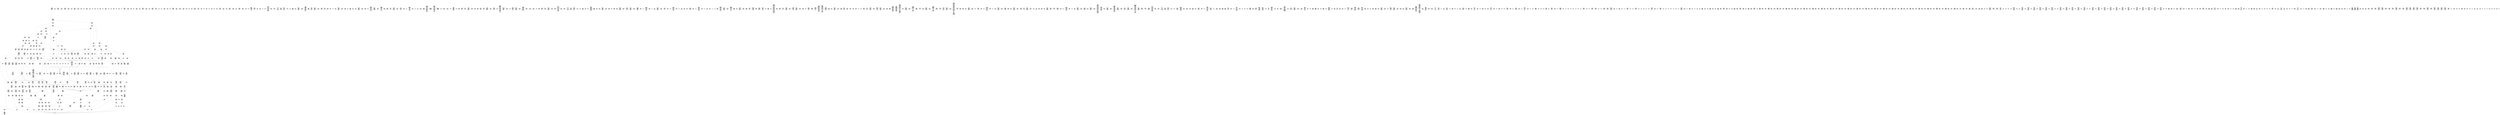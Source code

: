 /* Generated by GvGen v.1.0 (https://www.github.com/stricaud/gvgen) */

digraph G {
compound=true;
   node1 [label="[anywhere]"];
   node2 [label="# 0x0
PUSHX Data
PUSHX Data
MSTORE
PUSHX LogicData
CALLDATASIZE
LT
PUSHX Data
JUMPI
"];
   node3 [label="# 0xd
PUSHX Data
CALLDATALOAD
PUSHX BitData
SHR
PUSHX LogicData
GT
PUSHX Data
JUMPI
"];
   node4 [label="# 0x1e
PUSHX LogicData
GT
PUSHX Data
JUMPI
"];
   node5 [label="# 0x29
PUSHX LogicData
GT
PUSHX Data
JUMPI
"];
   node6 [label="# 0x34
PUSHX LogicData
EQ
PUSHX Data
JUMPI
"];
   node7 [label="# 0x3f
PUSHX LogicData
EQ
PUSHX Data
JUMPI
"];
   node8 [label="# 0x4a
PUSHX LogicData
EQ
PUSHX Data
JUMPI
"];
   node9 [label="# 0x55
PUSHX LogicData
EQ
PUSHX Data
JUMPI
"];
   node10 [label="# 0x60
PUSHX LogicData
EQ
PUSHX Data
JUMPI
"];
   node11 [label="# 0x6b
PUSHX Data
JUMP
"];
   node12 [label="# 0x6f
JUMPDEST
PUSHX LogicData
EQ
PUSHX Data
JUMPI
"];
   node13 [label="# 0x7b
PUSHX LogicData
EQ
PUSHX Data
JUMPI
"];
   node14 [label="# 0x86
PUSHX LogicData
EQ
PUSHX Data
JUMPI
"];
   node15 [label="# 0x91
PUSHX LogicData
EQ
PUSHX Data
JUMPI
"];
   node16 [label="# 0x9c
PUSHX Data
JUMP
"];
   node17 [label="# 0xa0
JUMPDEST
PUSHX LogicData
GT
PUSHX Data
JUMPI
"];
   node18 [label="# 0xac
PUSHX LogicData
EQ
PUSHX Data
JUMPI
"];
   node19 [label="# 0xb7
PUSHX LogicData
EQ
PUSHX Data
JUMPI
"];
   node20 [label="# 0xc2
PUSHX LogicData
EQ
PUSHX Data
JUMPI
"];
   node21 [label="# 0xcd
PUSHX LogicData
EQ
PUSHX Data
JUMPI
"];
   node22 [label="# 0xd8
PUSHX Data
JUMP
"];
   node23 [label="# 0xdc
JUMPDEST
PUSHX LogicData
EQ
PUSHX Data
JUMPI
"];
   node24 [label="# 0xe8
PUSHX LogicData
EQ
PUSHX Data
JUMPI
"];
   node25 [label="# 0xf3
PUSHX LogicData
EQ
PUSHX Data
JUMPI
"];
   node26 [label="# 0xfe
PUSHX LogicData
EQ
PUSHX Data
JUMPI
"];
   node27 [label="# 0x109
PUSHX Data
JUMP
"];
   node28 [label="# 0x10d
JUMPDEST
PUSHX LogicData
GT
PUSHX Data
JUMPI
"];
   node29 [label="# 0x119
PUSHX LogicData
GT
PUSHX Data
JUMPI
"];
   node30 [label="# 0x124
PUSHX LogicData
EQ
PUSHX Data
JUMPI
"];
   node31 [label="# 0x12f
PUSHX LogicData
EQ
PUSHX Data
JUMPI
"];
   node32 [label="# 0x13a
PUSHX LogicData
EQ
PUSHX Data
JUMPI
"];
   node33 [label="# 0x145
PUSHX LogicData
EQ
PUSHX Data
JUMPI
"];
   node34 [label="# 0x150
PUSHX LogicData
EQ
PUSHX Data
JUMPI
"];
   node35 [label="# 0x15b
PUSHX Data
JUMP
"];
   node36 [label="# 0x15f
JUMPDEST
PUSHX LogicData
EQ
PUSHX Data
JUMPI
"];
   node37 [label="# 0x16b
PUSHX LogicData
EQ
PUSHX Data
JUMPI
"];
   node38 [label="# 0x176
PUSHX LogicData
EQ
PUSHX Data
JUMPI
"];
   node39 [label="# 0x181
PUSHX LogicData
EQ
PUSHX Data
JUMPI
"];
   node40 [label="# 0x18c
PUSHX Data
JUMP
"];
   node41 [label="# 0x190
JUMPDEST
PUSHX LogicData
GT
PUSHX Data
JUMPI
"];
   node42 [label="# 0x19c
PUSHX LogicData
EQ
PUSHX Data
JUMPI
"];
   node43 [label="# 0x1a7
PUSHX LogicData
EQ
PUSHX Data
JUMPI
"];
   node44 [label="# 0x1b2
PUSHX LogicData
EQ
PUSHX Data
JUMPI
"];
   node45 [label="# 0x1bd
PUSHX LogicData
EQ
PUSHX Data
JUMPI
"];
   node46 [label="# 0x1c8
PUSHX Data
JUMP
"];
   node47 [label="# 0x1cc
JUMPDEST
PUSHX LogicData
EQ
PUSHX Data
JUMPI
"];
   node48 [label="# 0x1d8
PUSHX LogicData
EQ
PUSHX Data
JUMPI
"];
   node49 [label="# 0x1e3
PUSHX LogicData
EQ
PUSHX Data
JUMPI
"];
   node50 [label="# 0x1ee
PUSHX LogicData
EQ
PUSHX Data
JUMPI
"];
   node51 [label="# 0x1f9
JUMPDEST
PUSHX Data
REVERT
"];
   node52 [label="# 0x1fe
JUMPDEST
CALLVALUE
ISZERO
PUSHX Data
JUMPI
"];
   node53 [label="# 0x206
PUSHX Data
REVERT
"];
   node54 [label="# 0x20a
JUMPDEST
PUSHX Data
PUSHX ArithData
CALLDATASIZE
SUB
ADD
PUSHX Data
PUSHX Data
JUMP
"];
   node55 [label="# 0x220
JUMPDEST
PUSHX Data
JUMP
"];
   node56 [label="# 0x225
JUMPDEST
PUSHX MemData
MLOAD
PUSHX Data
PUSHX Data
JUMP
"];
   node57 [label="# 0x232
JUMPDEST
PUSHX MemData
MLOAD
SUB
RETURN
"];
   node58 [label="# 0x23b
JUMPDEST
CALLVALUE
ISZERO
PUSHX Data
JUMPI
"];
   node59 [label="# 0x243
PUSHX Data
REVERT
"];
   node60 [label="# 0x247
JUMPDEST
PUSHX Data
PUSHX Data
JUMP
"];
   node61 [label="# 0x250
JUMPDEST
PUSHX MemData
MLOAD
PUSHX Data
PUSHX Data
JUMP
"];
   node62 [label="# 0x25d
JUMPDEST
PUSHX MemData
MLOAD
SUB
RETURN
"];
   node63 [label="# 0x266
JUMPDEST
CALLVALUE
ISZERO
PUSHX Data
JUMPI
"];
   node64 [label="# 0x26e
PUSHX Data
REVERT
"];
   node65 [label="# 0x272
JUMPDEST
PUSHX Data
PUSHX ArithData
CALLDATASIZE
SUB
ADD
PUSHX Data
PUSHX Data
JUMP
"];
   node66 [label="# 0x288
JUMPDEST
PUSHX Data
JUMP
"];
   node67 [label="# 0x28d
JUMPDEST
PUSHX MemData
MLOAD
PUSHX Data
PUSHX Data
JUMP
"];
   node68 [label="# 0x29a
JUMPDEST
PUSHX MemData
MLOAD
SUB
RETURN
"];
   node69 [label="# 0x2a3
JUMPDEST
CALLVALUE
ISZERO
PUSHX Data
JUMPI
"];
   node70 [label="# 0x2ab
PUSHX Data
REVERT
"];
   node71 [label="# 0x2af
JUMPDEST
PUSHX Data
PUSHX ArithData
CALLDATASIZE
SUB
ADD
PUSHX Data
PUSHX Data
JUMP
"];
   node72 [label="# 0x2c5
JUMPDEST
PUSHX Data
JUMP
"];
   node73 [label="# 0x2ca
JUMPDEST
STOP
"];
   node74 [label="# 0x2cc
JUMPDEST
CALLVALUE
ISZERO
PUSHX Data
JUMPI
"];
   node75 [label="# 0x2d4
PUSHX Data
REVERT
"];
   node76 [label="# 0x2d8
JUMPDEST
PUSHX Data
PUSHX Data
JUMP
"];
   node77 [label="# 0x2e1
JUMPDEST
PUSHX MemData
MLOAD
PUSHX Data
PUSHX Data
JUMP
"];
   node78 [label="# 0x2ee
JUMPDEST
PUSHX MemData
MLOAD
SUB
RETURN
"];
   node79 [label="# 0x2f7
JUMPDEST
CALLVALUE
ISZERO
PUSHX Data
JUMPI
"];
   node80 [label="# 0x2ff
PUSHX Data
REVERT
"];
   node81 [label="# 0x303
JUMPDEST
PUSHX Data
PUSHX ArithData
CALLDATASIZE
SUB
ADD
PUSHX Data
PUSHX Data
JUMP
"];
   node82 [label="# 0x319
JUMPDEST
PUSHX Data
JUMP
"];
   node83 [label="# 0x31e
JUMPDEST
STOP
"];
   node84 [label="# 0x320
JUMPDEST
CALLVALUE
ISZERO
PUSHX Data
JUMPI
"];
   node85 [label="# 0x328
PUSHX Data
REVERT
"];
   node86 [label="# 0x32c
JUMPDEST
PUSHX Data
PUSHX ArithData
CALLDATASIZE
SUB
ADD
PUSHX Data
PUSHX Data
JUMP
"];
   node87 [label="# 0x342
JUMPDEST
PUSHX Data
JUMP
"];
   node88 [label="# 0x347
JUMPDEST
STOP
"];
   node89 [label="# 0x349
JUMPDEST
CALLVALUE
ISZERO
PUSHX Data
JUMPI
"];
   node90 [label="# 0x351
PUSHX Data
REVERT
"];
   node91 [label="# 0x355
JUMPDEST
PUSHX Data
PUSHX ArithData
CALLDATASIZE
SUB
ADD
PUSHX Data
PUSHX Data
JUMP
"];
   node92 [label="# 0x36b
JUMPDEST
PUSHX Data
JUMP
"];
   node93 [label="# 0x370
JUMPDEST
STOP
"];
   node94 [label="# 0x372
JUMPDEST
CALLVALUE
ISZERO
PUSHX Data
JUMPI
"];
   node95 [label="# 0x37a
PUSHX Data
REVERT
"];
   node96 [label="# 0x37e
JUMPDEST
PUSHX Data
PUSHX Data
JUMP
"];
   node97 [label="# 0x387
JUMPDEST
PUSHX MemData
MLOAD
PUSHX Data
PUSHX Data
JUMP
"];
   node98 [label="# 0x394
JUMPDEST
PUSHX MemData
MLOAD
SUB
RETURN
"];
   node99 [label="# 0x39d
JUMPDEST
CALLVALUE
ISZERO
PUSHX Data
JUMPI
"];
   node100 [label="# 0x3a5
PUSHX Data
REVERT
"];
   node101 [label="# 0x3a9
JUMPDEST
PUSHX Data
PUSHX Data
JUMP
"];
   node102 [label="# 0x3b2
JUMPDEST
STOP
"];
   node103 [label="# 0x3b4
JUMPDEST
CALLVALUE
ISZERO
PUSHX Data
JUMPI
"];
   node104 [label="# 0x3bc
PUSHX Data
REVERT
"];
   node105 [label="# 0x3c0
JUMPDEST
PUSHX Data
PUSHX Data
JUMP
"];
   node106 [label="# 0x3c9
JUMPDEST
STOP
"];
   node107 [label="# 0x3cb
JUMPDEST
CALLVALUE
ISZERO
PUSHX Data
JUMPI
"];
   node108 [label="# 0x3d3
PUSHX Data
REVERT
"];
   node109 [label="# 0x3d7
JUMPDEST
PUSHX Data
PUSHX ArithData
CALLDATASIZE
SUB
ADD
PUSHX Data
PUSHX Data
JUMP
"];
   node110 [label="# 0x3ed
JUMPDEST
PUSHX Data
JUMP
"];
   node111 [label="# 0x3f2
JUMPDEST
STOP
"];
   node112 [label="# 0x3f4
JUMPDEST
CALLVALUE
ISZERO
PUSHX Data
JUMPI
"];
   node113 [label="# 0x3fc
PUSHX Data
REVERT
"];
   node114 [label="# 0x400
JUMPDEST
PUSHX Data
PUSHX ArithData
CALLDATASIZE
SUB
ADD
PUSHX Data
PUSHX Data
JUMP
"];
   node115 [label="# 0x416
JUMPDEST
PUSHX Data
JUMP
"];
   node116 [label="# 0x41b
JUMPDEST
STOP
"];
   node117 [label="# 0x41d
JUMPDEST
CALLVALUE
ISZERO
PUSHX Data
JUMPI
"];
   node118 [label="# 0x425
PUSHX Data
REVERT
"];
   node119 [label="# 0x429
JUMPDEST
PUSHX Data
PUSHX Data
JUMP
"];
   node120 [label="# 0x432
JUMPDEST
PUSHX MemData
MLOAD
PUSHX Data
PUSHX Data
JUMP
"];
   node121 [label="# 0x43f
JUMPDEST
PUSHX MemData
MLOAD
SUB
RETURN
"];
   node122 [label="# 0x448
JUMPDEST
CALLVALUE
ISZERO
PUSHX Data
JUMPI
"];
   node123 [label="# 0x450
PUSHX Data
REVERT
"];
   node124 [label="# 0x454
JUMPDEST
PUSHX Data
PUSHX ArithData
CALLDATASIZE
SUB
ADD
PUSHX Data
PUSHX Data
JUMP
"];
   node125 [label="# 0x46a
JUMPDEST
PUSHX Data
JUMP
"];
   node126 [label="# 0x46f
JUMPDEST
STOP
"];
   node127 [label="# 0x471
JUMPDEST
CALLVALUE
ISZERO
PUSHX Data
JUMPI
"];
   node128 [label="# 0x479
PUSHX Data
REVERT
"];
   node129 [label="# 0x47d
JUMPDEST
PUSHX Data
PUSHX Data
JUMP
"];
   node130 [label="# 0x486
JUMPDEST
PUSHX MemData
MLOAD
PUSHX Data
PUSHX Data
JUMP
"];
   node131 [label="# 0x493
JUMPDEST
PUSHX MemData
MLOAD
SUB
RETURN
"];
   node132 [label="# 0x49c
JUMPDEST
CALLVALUE
ISZERO
PUSHX Data
JUMPI
"];
   node133 [label="# 0x4a4
PUSHX Data
REVERT
"];
   node134 [label="# 0x4a8
JUMPDEST
PUSHX Data
PUSHX ArithData
CALLDATASIZE
SUB
ADD
PUSHX Data
PUSHX Data
JUMP
"];
   node135 [label="# 0x4be
JUMPDEST
PUSHX Data
JUMP
"];
   node136 [label="# 0x4c3
JUMPDEST
PUSHX MemData
MLOAD
PUSHX Data
PUSHX Data
JUMP
"];
   node137 [label="# 0x4d0
JUMPDEST
PUSHX MemData
MLOAD
SUB
RETURN
"];
   node138 [label="# 0x4d9
JUMPDEST
CALLVALUE
ISZERO
PUSHX Data
JUMPI
"];
   node139 [label="# 0x4e1
PUSHX Data
REVERT
"];
   node140 [label="# 0x4e5
JUMPDEST
PUSHX Data
PUSHX ArithData
CALLDATASIZE
SUB
ADD
PUSHX Data
PUSHX Data
JUMP
"];
   node141 [label="# 0x4fb
JUMPDEST
PUSHX Data
JUMP
"];
   node142 [label="# 0x500
JUMPDEST
PUSHX MemData
MLOAD
PUSHX Data
PUSHX Data
JUMP
"];
   node143 [label="# 0x50d
JUMPDEST
PUSHX MemData
MLOAD
SUB
RETURN
"];
   node144 [label="# 0x516
JUMPDEST
CALLVALUE
ISZERO
PUSHX Data
JUMPI
"];
   node145 [label="# 0x51e
PUSHX Data
REVERT
"];
   node146 [label="# 0x522
JUMPDEST
PUSHX Data
PUSHX Data
JUMP
"];
   node147 [label="# 0x52b
JUMPDEST
STOP
"];
   node148 [label="# 0x52d
JUMPDEST
CALLVALUE
ISZERO
PUSHX Data
JUMPI
"];
   node149 [label="# 0x535
PUSHX Data
REVERT
"];
   node150 [label="# 0x539
JUMPDEST
PUSHX Data
PUSHX Data
JUMP
"];
   node151 [label="# 0x542
JUMPDEST
STOP
"];
   node152 [label="# 0x544
JUMPDEST
CALLVALUE
ISZERO
PUSHX Data
JUMPI
"];
   node153 [label="# 0x54c
PUSHX Data
REVERT
"];
   node154 [label="# 0x550
JUMPDEST
PUSHX Data
PUSHX Data
JUMP
"];
   node155 [label="# 0x559
JUMPDEST
PUSHX MemData
MLOAD
PUSHX Data
PUSHX Data
JUMP
"];
   node156 [label="# 0x566
JUMPDEST
PUSHX MemData
MLOAD
SUB
RETURN
"];
   node157 [label="# 0x56f
JUMPDEST
CALLVALUE
ISZERO
PUSHX Data
JUMPI
"];
   node158 [label="# 0x577
PUSHX Data
REVERT
"];
   node159 [label="# 0x57b
JUMPDEST
PUSHX Data
PUSHX ArithData
CALLDATASIZE
SUB
ADD
PUSHX Data
PUSHX Data
JUMP
"];
   node160 [label="# 0x591
JUMPDEST
PUSHX Data
JUMP
"];
   node161 [label="# 0x596
JUMPDEST
STOP
"];
   node162 [label="# 0x598
JUMPDEST
CALLVALUE
ISZERO
PUSHX Data
JUMPI
"];
   node163 [label="# 0x5a0
PUSHX Data
REVERT
"];
   node164 [label="# 0x5a4
JUMPDEST
PUSHX Data
PUSHX Data
JUMP
"];
   node165 [label="# 0x5ad
JUMPDEST
PUSHX MemData
MLOAD
PUSHX Data
PUSHX Data
JUMP
"];
   node166 [label="# 0x5ba
JUMPDEST
PUSHX MemData
MLOAD
SUB
RETURN
"];
   node167 [label="# 0x5c3
JUMPDEST
CALLVALUE
ISZERO
PUSHX Data
JUMPI
"];
   node168 [label="# 0x5cb
PUSHX Data
REVERT
"];
   node169 [label="# 0x5cf
JUMPDEST
PUSHX Data
PUSHX Data
JUMP
"];
   node170 [label="# 0x5d8
JUMPDEST
PUSHX MemData
MLOAD
PUSHX Data
PUSHX Data
JUMP
"];
   node171 [label="# 0x5e5
JUMPDEST
PUSHX MemData
MLOAD
SUB
RETURN
"];
   node172 [label="# 0x5ee
JUMPDEST
CALLVALUE
ISZERO
PUSHX Data
JUMPI
"];
   node173 [label="# 0x5f6
PUSHX Data
REVERT
"];
   node174 [label="# 0x5fa
JUMPDEST
PUSHX Data
PUSHX Data
JUMP
"];
   node175 [label="# 0x603
JUMPDEST
PUSHX MemData
MLOAD
PUSHX Data
PUSHX Data
JUMP
"];
   node176 [label="# 0x610
JUMPDEST
PUSHX MemData
MLOAD
SUB
RETURN
"];
   node177 [label="# 0x619
JUMPDEST
CALLVALUE
ISZERO
PUSHX Data
JUMPI
"];
   node178 [label="# 0x621
PUSHX Data
REVERT
"];
   node179 [label="# 0x625
JUMPDEST
PUSHX Data
PUSHX ArithData
CALLDATASIZE
SUB
ADD
PUSHX Data
PUSHX Data
JUMP
"];
   node180 [label="# 0x63b
JUMPDEST
PUSHX Data
JUMP
"];
   node181 [label="# 0x640
JUMPDEST
STOP
"];
   node182 [label="# 0x642
JUMPDEST
CALLVALUE
ISZERO
PUSHX Data
JUMPI
"];
   node183 [label="# 0x64a
PUSHX Data
REVERT
"];
   node184 [label="# 0x64e
JUMPDEST
PUSHX Data
PUSHX ArithData
CALLDATASIZE
SUB
ADD
PUSHX Data
PUSHX Data
JUMP
"];
   node185 [label="# 0x664
JUMPDEST
PUSHX Data
JUMP
"];
   node186 [label="# 0x669
JUMPDEST
PUSHX MemData
MLOAD
PUSHX Data
PUSHX Data
JUMP
"];
   node187 [label="# 0x676
JUMPDEST
PUSHX MemData
MLOAD
SUB
RETURN
"];
   node188 [label="# 0x67f
JUMPDEST
CALLVALUE
ISZERO
PUSHX Data
JUMPI
"];
   node189 [label="# 0x687
PUSHX Data
REVERT
"];
   node190 [label="# 0x68b
JUMPDEST
PUSHX Data
PUSHX ArithData
CALLDATASIZE
SUB
ADD
PUSHX Data
PUSHX Data
JUMP
"];
   node191 [label="# 0x6a1
JUMPDEST
PUSHX Data
JUMP
"];
   node192 [label="# 0x6a6
JUMPDEST
STOP
"];
   node193 [label="# 0x6a8
JUMPDEST
PUSHX Data
PUSHX ArithData
CALLDATASIZE
SUB
ADD
PUSHX Data
PUSHX Data
JUMP
"];
   node194 [label="# 0x6bd
JUMPDEST
PUSHX Data
JUMP
"];
   node195 [label="# 0x6c2
JUMPDEST
STOP
"];
   node196 [label="# 0x6c4
JUMPDEST
CALLVALUE
ISZERO
PUSHX Data
JUMPI
"];
   node197 [label="# 0x6cc
PUSHX Data
REVERT
"];
   node198 [label="# 0x6d0
JUMPDEST
PUSHX Data
PUSHX ArithData
CALLDATASIZE
SUB
ADD
PUSHX Data
PUSHX Data
JUMP
"];
   node199 [label="# 0x6e6
JUMPDEST
PUSHX Data
JUMP
"];
   node200 [label="# 0x6eb
JUMPDEST
STOP
"];
   node201 [label="# 0x6ed
JUMPDEST
CALLVALUE
ISZERO
PUSHX Data
JUMPI
"];
   node202 [label="# 0x6f5
PUSHX Data
REVERT
"];
   node203 [label="# 0x6f9
JUMPDEST
PUSHX Data
PUSHX ArithData
CALLDATASIZE
SUB
ADD
PUSHX Data
PUSHX Data
JUMP
"];
   node204 [label="# 0x70f
JUMPDEST
PUSHX Data
JUMP
"];
   node205 [label="# 0x714
JUMPDEST
PUSHX MemData
MLOAD
PUSHX Data
PUSHX Data
JUMP
"];
   node206 [label="# 0x721
JUMPDEST
PUSHX MemData
MLOAD
SUB
RETURN
"];
   node207 [label="# 0x72a
JUMPDEST
CALLVALUE
ISZERO
PUSHX Data
JUMPI
"];
   node208 [label="# 0x732
PUSHX Data
REVERT
"];
   node209 [label="# 0x736
JUMPDEST
PUSHX Data
PUSHX ArithData
CALLDATASIZE
SUB
ADD
PUSHX Data
PUSHX Data
JUMP
"];
   node210 [label="# 0x74c
JUMPDEST
PUSHX Data
JUMP
"];
   node211 [label="# 0x751
JUMPDEST
PUSHX MemData
MLOAD
PUSHX Data
PUSHX Data
JUMP
"];
   node212 [label="# 0x75e
JUMPDEST
PUSHX MemData
MLOAD
SUB
RETURN
"];
   node213 [label="# 0x767
JUMPDEST
CALLVALUE
ISZERO
PUSHX Data
JUMPI
"];
   node214 [label="# 0x76f
PUSHX Data
REVERT
"];
   node215 [label="# 0x773
JUMPDEST
PUSHX Data
PUSHX ArithData
CALLDATASIZE
SUB
ADD
PUSHX Data
PUSHX Data
JUMP
"];
   node216 [label="# 0x789
JUMPDEST
PUSHX Data
JUMP
"];
   node217 [label="# 0x78e
JUMPDEST
PUSHX MemData
MLOAD
PUSHX Data
PUSHX Data
JUMP
"];
   node218 [label="# 0x79b
JUMPDEST
PUSHX MemData
MLOAD
SUB
RETURN
"];
   node219 [label="# 0x7a4
JUMPDEST
CALLVALUE
ISZERO
PUSHX Data
JUMPI
"];
   node220 [label="# 0x7ac
PUSHX Data
REVERT
"];
   node221 [label="# 0x7b0
JUMPDEST
PUSHX Data
PUSHX ArithData
CALLDATASIZE
SUB
ADD
PUSHX Data
PUSHX Data
JUMP
"];
   node222 [label="# 0x7c6
JUMPDEST
PUSHX Data
JUMP
"];
   node223 [label="# 0x7cb
JUMPDEST
STOP
"];
   node224 [label="# 0x7cd
JUMPDEST
PUSHX Data
PUSHX BitData
PUSHX BitData
NOT
AND
PUSHX BitData
NOT
AND
EQ
PUSHX Data
JUMPI
"];
   node225 [label="# 0x836
PUSHX BitData
PUSHX BitData
NOT
AND
PUSHX BitData
NOT
AND
EQ
"];
   node226 [label="# 0x898
JUMPDEST
PUSHX Data
JUMPI
"];
   node227 [label="# 0x89e
PUSHX Data
PUSHX Data
JUMP
"];
   node228 [label="# 0x8a7
JUMPDEST
"];
   node229 [label="# 0x8a8
JUMPDEST
JUMP
"];
   node230 [label="# 0x8af
JUMPDEST
PUSHX Data
PUSHX StorData
SLOAD
PUSHX Data
PUSHX Data
JUMP
"];
   node231 [label="# 0x8be
JUMPDEST
PUSHX ArithData
ADD
PUSHX ArithData
DIV
MUL
PUSHX ArithData
ADD
PUSHX MemData
MLOAD
ADD
PUSHX Data
MSTORE
MSTORE
PUSHX ArithData
ADD
SLOAD
PUSHX Data
PUSHX Data
JUMP
"];
   node232 [label="# 0x8ea
JUMPDEST
ISZERO
PUSHX Data
JUMPI
"];
   node233 [label="# 0x8f1
PUSHX LogicData
LT
PUSHX Data
JUMPI
"];
   node234 [label="# 0x8f9
PUSHX ArithData
SLOAD
DIV
MUL
MSTORE
PUSHX ArithData
ADD
PUSHX Data
JUMP
"];
   node235 [label="# 0x90c
JUMPDEST
ADD
PUSHX Data
MSTORE
PUSHX Data
PUSHX Data
SHA3
"];
   node236 [label="# 0x91a
JUMPDEST
SLOAD
MSTORE
PUSHX ArithData
ADD
PUSHX ArithData
ADD
GT
PUSHX Data
JUMPI
"];
   node237 [label="# 0x92e
SUB
PUSHX BitData
AND
ADD
"];
   node238 [label="# 0x937
JUMPDEST
JUMP
"];
   node239 [label="# 0x941
JUMPDEST
PUSHX Data
PUSHX Data
PUSHX Data
JUMP
"];
   node240 [label="# 0x94c
JUMPDEST
PUSHX Data
JUMPI
"];
   node241 [label="# 0x951
PUSHX MemData
MLOAD
PUSHX Data
MSTORE
PUSHX ArithData
ADD
PUSHX Data
PUSHX Data
JUMP
"];
   node242 [label="# 0x982
JUMPDEST
PUSHX MemData
MLOAD
SUB
REVERT
"];
   node243 [label="# 0x98b
JUMPDEST
PUSHX Data
PUSHX ArithData
MSTORE
PUSHX ArithData
ADD
MSTORE
PUSHX ArithData
ADD
PUSHX Data
SHA3
PUSHX ArithData
SLOAD
PUSHX ArithData
EXP
DIV
PUSHX BitData
AND
JUMP
"];
   node244 [label="# 0x9c6
JUMPDEST
PUSHX Data
PUSHX Data
PUSHX Data
JUMP
"];
   node245 [label="# 0x9d1
JUMPDEST
PUSHX BitData
AND
PUSHX BitData
AND
EQ
ISZERO
PUSHX Data
JUMPI
"];
   node246 [label="# 0xa08
PUSHX MemData
MLOAD
PUSHX Data
MSTORE
PUSHX ArithData
ADD
PUSHX Data
PUSHX Data
JUMP
"];
   node247 [label="# 0xa39
JUMPDEST
PUSHX MemData
MLOAD
SUB
REVERT
"];
   node248 [label="# 0xa42
JUMPDEST
PUSHX BitData
AND
PUSHX Data
PUSHX Data
JUMP
"];
   node249 [label="# 0xa61
JUMPDEST
PUSHX BitData
AND
EQ
PUSHX Data
JUMPI
"];
   node250 [label="# 0xa7e
PUSHX Data
PUSHX Data
PUSHX Data
JUMP
"];
   node251 [label="# 0xa8a
JUMPDEST
PUSHX Data
JUMP
"];
   node252 [label="# 0xa8f
JUMPDEST
"];
   node253 [label="# 0xa90
JUMPDEST
PUSHX Data
JUMPI
"];
   node254 [label="# 0xa95
PUSHX MemData
MLOAD
PUSHX Data
MSTORE
PUSHX ArithData
ADD
PUSHX Data
PUSHX Data
JUMP
"];
   node255 [label="# 0xac6
JUMPDEST
PUSHX MemData
MLOAD
SUB
REVERT
"];
   node256 [label="# 0xacf
JUMPDEST
PUSHX Data
PUSHX Data
JUMP
"];
   node257 [label="# 0xad9
JUMPDEST
JUMP
"];
   node258 [label="# 0xade
JUMPDEST
PUSHX Data
SELFBALANCE
JUMP
"];
   node259 [label="# 0xae6
JUMPDEST
PUSHX Data
PUSHX Data
PUSHX Data
JUMP
"];
   node260 [label="# 0xaf1
JUMPDEST
PUSHX Data
JUMP
"];
   node261 [label="# 0xaf7
JUMPDEST
PUSHX Data
JUMPI
"];
   node262 [label="# 0xafc
PUSHX MemData
MLOAD
PUSHX Data
MSTORE
PUSHX ArithData
ADD
PUSHX Data
PUSHX Data
JUMP
"];
   node263 [label="# 0xb2d
JUMPDEST
PUSHX MemData
MLOAD
SUB
REVERT
"];
   node264 [label="# 0xb36
JUMPDEST
PUSHX Data
PUSHX Data
JUMP
"];
   node265 [label="# 0xb41
JUMPDEST
JUMP
"];
   node266 [label="# 0xb46
JUMPDEST
PUSHX StorData
PUSHX ArithData
SLOAD
PUSHX ArithData
EXP
DIV
PUSHX BitData
AND
PUSHX BitData
AND
CALLER
PUSHX BitData
AND
EQ
PUSHX Data
JUMPI
"];
   node267 [label="# 0xb9c
PUSHX MemData
MLOAD
PUSHX Data
MSTORE
PUSHX ArithData
ADD
PUSHX Data
PUSHX Data
JUMP
"];
   node268 [label="# 0xbcd
JUMPDEST
PUSHX MemData
MLOAD
SUB
REVERT
"];
   node269 [label="# 0xbd6
JUMPDEST
PUSHX StorData
PUSHX ArithData
PUSHX ArithData
EXP
SLOAD
PUSHX ArithData
MUL
NOT
AND
PUSHX BitData
AND
MUL
OR
SSTORE
JUMP
"];
   node270 [label="# 0xc1a
JUMPDEST
PUSHX Data
PUSHX Data
JUMP
"];
   node271 [label="# 0xc22
JUMPDEST
PUSHX BitData
AND
PUSHX Data
PUSHX Data
JUMP
"];
   node272 [label="# 0xc40
JUMPDEST
PUSHX BitData
AND
EQ
PUSHX Data
JUMPI
"];
   node273 [label="# 0xc5c
PUSHX MemData
MLOAD
PUSHX Data
MSTORE
PUSHX ArithData
ADD
PUSHX Data
PUSHX Data
JUMP
"];
   node274 [label="# 0xc8d
JUMPDEST
PUSHX MemData
MLOAD
SUB
REVERT
"];
   node275 [label="# 0xc96
JUMPDEST
PUSHX BitData
AND
PUSHX LogicData
GT
ISZERO
PUSHX Data
JUMPI
"];
   node276 [label="# 0xca4
PUSHX Data
PUSHX Data
JUMP
"];
   node277 [label="# 0xcab
JUMPDEST
"];
   node278 [label="# 0xcac
JUMPDEST
PUSHX StorData
PUSHX ArithData
PUSHX ArithData
EXP
SLOAD
PUSHX ArithData
MUL
NOT
AND
PUSHX LogicData
GT
ISZERO
PUSHX Data
JUMPI
"];
   node279 [label="# 0xcc8
PUSHX Data
PUSHX Data
JUMP
"];
   node280 [label="# 0xccf
JUMPDEST
"];
   node281 [label="# 0xcd0
JUMPDEST
MUL
OR
SSTORE
JUMP
"];
   node282 [label="# 0xcd8
JUMPDEST
PUSHX StorData
SLOAD
JUMP
"];
   node283 [label="# 0xcde
JUMPDEST
PUSHX StorData
PUSHX ArithData
SLOAD
PUSHX ArithData
EXP
DIV
PUSHX BitData
AND
PUSHX BitData
AND
CALLER
PUSHX BitData
AND
EQ
PUSHX Data
JUMPI
"];
   node284 [label="# 0xd35
PUSHX StorData
PUSHX ArithData
SLOAD
PUSHX ArithData
EXP
DIV
PUSHX BitData
AND
PUSHX BitData
AND
CALLER
PUSHX BitData
AND
EQ
"];
   node285 [label="# 0xd87
JUMPDEST
PUSHX Data
JUMPI
"];
   node286 [label="# 0xd8c
PUSHX MemData
MLOAD
PUSHX Data
MSTORE
PUSHX ArithData
ADD
PUSHX Data
PUSHX Data
JUMP
"];
   node287 [label="# 0xdbd
JUMPDEST
PUSHX MemData
MLOAD
SUB
REVERT
"];
   node288 [label="# 0xdc6
JUMPDEST
PUSHX Data
SELFBALANCE
PUSHX Data
PUSHX Data
PUSHX Data
PUSHX Data
JUMP
"];
   node289 [label="# 0xdda
JUMPDEST
PUSHX Data
PUSHX Data
PUSHX Data
JUMP
"];
   node290 [label="# 0xdea
JUMPDEST
PUSHX StorData
PUSHX ArithData
SLOAD
PUSHX ArithData
EXP
DIV
PUSHX BitData
AND
PUSHX BitData
AND
PUSHX ArithData
ISZERO
MUL
PUSHX MemData
MLOAD
PUSHX Data
PUSHX MemData
MLOAD
SUB
CALL
ISZERO
ISZERO
PUSHX Data
JUMPI
"];
   node291 [label="# 0xe4b
RETURNDATASIZE
PUSHX Data
RETURNDATACOPY
RETURNDATASIZE
PUSHX Data
REVERT
"];
   node292 [label="# 0xe54
JUMPDEST
PUSHX StorData
PUSHX ArithData
SLOAD
PUSHX ArithData
EXP
DIV
PUSHX BitData
AND
PUSHX BitData
AND
PUSHX ArithData
ISZERO
MUL
PUSHX MemData
MLOAD
PUSHX Data
PUSHX MemData
MLOAD
SUB
CALL
ISZERO
ISZERO
PUSHX Data
JUMPI
"];
   node293 [label="# 0xeb4
RETURNDATASIZE
PUSHX Data
RETURNDATACOPY
RETURNDATASIZE
PUSHX Data
REVERT
"];
   node294 [label="# 0xebd
JUMPDEST
JUMP
"];
   node295 [label="# 0xec3
JUMPDEST
PUSHX Data
PUSHX Data
JUMP
"];
   node296 [label="# 0xecb
JUMPDEST
PUSHX BitData
AND
PUSHX Data
PUSHX Data
JUMP
"];
   node297 [label="# 0xee9
JUMPDEST
PUSHX BitData
AND
EQ
PUSHX Data
JUMPI
"];
   node298 [label="# 0xf05
PUSHX MemData
MLOAD
PUSHX Data
MSTORE
PUSHX ArithData
ADD
PUSHX Data
PUSHX Data
JUMP
"];
   node299 [label="# 0xf36
JUMPDEST
PUSHX MemData
MLOAD
SUB
REVERT
"];
   node300 [label="# 0xf3f
JUMPDEST
PUSHX Data
PUSHX Data
JUMP
"];
   node301 [label="# 0xf47
JUMPDEST
PUSHX Data
JUMPI
"];
   node302 [label="# 0xf4c
PUSHX MemData
MLOAD
PUSHX Data
MSTORE
PUSHX ArithData
ADD
PUSHX Data
PUSHX Data
JUMP
"];
   node303 [label="# 0xf7d
JUMPDEST
PUSHX MemData
MLOAD
SUB
REVERT
"];
   node304 [label="# 0xf86
JUMPDEST
PUSHX Data
PUSHX Data
JUMP
"];
   node305 [label="# 0xf8e
JUMPDEST
JUMP
"];
   node306 [label="# 0xf90
JUMPDEST
PUSHX Data
PUSHX MemData
MLOAD
PUSHX ArithData
ADD
PUSHX Data
MSTORE
PUSHX Data
MSTORE
PUSHX Data
JUMP
"];
   node307 [label="# 0xfab
JUMPDEST
JUMP
"];
   node308 [label="# 0xfb0
JUMPDEST
PUSHX Data
PUSHX Data
JUMP
"];
   node309 [label="# 0xfb8
JUMPDEST
PUSHX BitData
AND
PUSHX Data
PUSHX Data
JUMP
"];
   node310 [label="# 0xfd6
JUMPDEST
PUSHX BitData
AND
EQ
PUSHX Data
JUMPI
"];
   node311 [label="# 0xff2
PUSHX MemData
MLOAD
PUSHX Data
MSTORE
PUSHX ArithData
ADD
PUSHX Data
PUSHX Data
JUMP
"];
   node312 [label="# 0x1023
JUMPDEST
PUSHX MemData
MLOAD
SUB
REVERT
"];
   node313 [label="# 0x102c
JUMPDEST
PUSHX Data
SSTORE
JUMP
"];
   node314 [label="# 0x1036
JUMPDEST
PUSHX Data
PUSHX Data
PUSHX Data
PUSHX Data
JUMP
"];
   node315 [label="# 0x1042
JUMPDEST
JUMP
"];
   node316 [label="# 0x1047
JUMPDEST
PUSHX Data
PUSHX Data
JUMP
"];
   node317 [label="# 0x104f
JUMPDEST
PUSHX BitData
AND
PUSHX Data
PUSHX Data
JUMP
"];
   node318 [label="# 0x106d
JUMPDEST
PUSHX BitData
AND
EQ
PUSHX Data
JUMPI
"];
   node319 [label="# 0x1089
PUSHX MemData
MLOAD
PUSHX Data
MSTORE
PUSHX ArithData
ADD
PUSHX Data
PUSHX Data
JUMP
"];
   node320 [label="# 0x10ba
JUMPDEST
PUSHX MemData
MLOAD
SUB
REVERT
"];
   node321 [label="# 0x10c3
JUMPDEST
PUSHX Data
MLOAD
PUSHX ArithData
ADD
PUSHX Data
PUSHX Data
JUMP
"];
   node322 [label="# 0x10d9
JUMPDEST
JUMP
"];
   node323 [label="# 0x10dd
JUMPDEST
PUSHX Data
PUSHX StorData
PUSHX ArithData
SLOAD
PUSHX ArithData
EXP
DIV
PUSHX BitData
AND
JUMP
"];
   node324 [label="# 0x10f4
JUMPDEST
PUSHX Data
PUSHX Data
PUSHX ArithData
MSTORE
PUSHX ArithData
ADD
MSTORE
PUSHX ArithData
ADD
PUSHX Data
SHA3
PUSHX ArithData
SLOAD
PUSHX ArithData
EXP
DIV
PUSHX BitData
AND
PUSHX BitData
PUSHX BitData
AND
PUSHX BitData
AND
EQ
ISZERO
PUSHX Data
JUMPI
"];
   node325 [label="# 0x1163
PUSHX MemData
MLOAD
PUSHX Data
MSTORE
PUSHX ArithData
ADD
PUSHX Data
PUSHX Data
JUMP
"];
   node326 [label="# 0x1194
JUMPDEST
PUSHX MemData
MLOAD
SUB
REVERT
"];
   node327 [label="# 0x119d
JUMPDEST
JUMP
"];
   node328 [label="# 0x11a6
JUMPDEST
PUSHX BitData
PUSHX BitData
AND
PUSHX BitData
AND
EQ
ISZERO
PUSHX Data
JUMPI
"];
   node329 [label="# 0x11dd
PUSHX MemData
MLOAD
PUSHX Data
MSTORE
PUSHX ArithData
ADD
PUSHX Data
PUSHX Data
JUMP
"];
   node330 [label="# 0x120e
JUMPDEST
PUSHX MemData
MLOAD
SUB
REVERT
"];
   node331 [label="# 0x1217
JUMPDEST
PUSHX Data
PUSHX ArithData
PUSHX BitData
AND
PUSHX BitData
AND
MSTORE
PUSHX ArithData
ADD
MSTORE
PUSHX ArithData
ADD
PUSHX Data
SHA3
SLOAD
JUMP
"];
   node332 [label="# 0x125e
JUMPDEST
PUSHX Data
PUSHX Data
JUMP
"];
   node333 [label="# 0x1266
JUMPDEST
PUSHX BitData
AND
PUSHX Data
PUSHX Data
JUMP
"];
   node334 [label="# 0x1284
JUMPDEST
PUSHX BitData
AND
EQ
PUSHX Data
JUMPI
"];
   node335 [label="# 0x12a0
PUSHX MemData
MLOAD
PUSHX Data
MSTORE
PUSHX ArithData
ADD
PUSHX Data
PUSHX Data
JUMP
"];
   node336 [label="# 0x12d1
JUMPDEST
PUSHX MemData
MLOAD
SUB
REVERT
"];
   node337 [label="# 0x12da
JUMPDEST
PUSHX Data
PUSHX Data
PUSHX Data
JUMP
"];
   node338 [label="# 0x12e4
JUMPDEST
JUMP
"];
   node339 [label="# 0x12e6
JUMPDEST
PUSHX Data
PUSHX Data
JUMP
"];
   node340 [label="# 0x12ee
JUMPDEST
PUSHX BitData
AND
PUSHX Data
PUSHX Data
JUMP
"];
   node341 [label="# 0x130c
JUMPDEST
PUSHX BitData
AND
EQ
PUSHX Data
JUMPI
"];
   node342 [label="# 0x1328
PUSHX MemData
MLOAD
PUSHX Data
MSTORE
PUSHX ArithData
ADD
PUSHX Data
PUSHX Data
JUMP
"];
   node343 [label="# 0x1359
JUMPDEST
PUSHX MemData
MLOAD
SUB
REVERT
"];
   node344 [label="# 0x1362
JUMPDEST
PUSHX Data
PUSHX Data
JUMP
"];
   node345 [label="# 0x136a
JUMPDEST
ISZERO
PUSHX Data
JUMPI
"];
   node346 [label="# 0x1370
PUSHX MemData
MLOAD
PUSHX Data
MSTORE
PUSHX ArithData
ADD
PUSHX Data
PUSHX Data
JUMP
"];
   node347 [label="# 0x13a1
JUMPDEST
PUSHX MemData
MLOAD
SUB
REVERT
"];
   node348 [label="# 0x13aa
JUMPDEST
PUSHX Data
PUSHX Data
JUMP
"];
   node349 [label="# 0x13b2
JUMPDEST
JUMP
"];
   node350 [label="# 0x13b4
JUMPDEST
PUSHX Data
PUSHX StorData
PUSHX ArithData
SLOAD
PUSHX ArithData
EXP
DIV
PUSHX BitData
AND
JUMP
"];
   node351 [label="# 0x13de
JUMPDEST
PUSHX Data
PUSHX Data
JUMP
"];
   node352 [label="# 0x13e6
JUMPDEST
PUSHX BitData
AND
PUSHX Data
PUSHX Data
JUMP
"];
   node353 [label="# 0x1404
JUMPDEST
PUSHX BitData
AND
EQ
PUSHX Data
JUMPI
"];
   node354 [label="# 0x1420
PUSHX MemData
MLOAD
PUSHX Data
MSTORE
PUSHX ArithData
ADD
PUSHX Data
PUSHX Data
JUMP
"];
   node355 [label="# 0x1451
JUMPDEST
PUSHX MemData
MLOAD
SUB
REVERT
"];
   node356 [label="# 0x145a
JUMPDEST
PUSHX Data
SSTORE
JUMP
"];
   node357 [label="# 0x1464
JUMPDEST
PUSHX Data
PUSHX StorData
SLOAD
PUSHX Data
PUSHX Data
JUMP
"];
   node358 [label="# 0x1473
JUMPDEST
PUSHX ArithData
ADD
PUSHX ArithData
DIV
MUL
PUSHX ArithData
ADD
PUSHX MemData
MLOAD
ADD
PUSHX Data
MSTORE
MSTORE
PUSHX ArithData
ADD
SLOAD
PUSHX Data
PUSHX Data
JUMP
"];
   node359 [label="# 0x149f
JUMPDEST
ISZERO
PUSHX Data
JUMPI
"];
   node360 [label="# 0x14a6
PUSHX LogicData
LT
PUSHX Data
JUMPI
"];
   node361 [label="# 0x14ae
PUSHX ArithData
SLOAD
DIV
MUL
MSTORE
PUSHX ArithData
ADD
PUSHX Data
JUMP
"];
   node362 [label="# 0x14c1
JUMPDEST
ADD
PUSHX Data
MSTORE
PUSHX Data
PUSHX Data
SHA3
"];
   node363 [label="# 0x14cf
JUMPDEST
SLOAD
MSTORE
PUSHX ArithData
ADD
PUSHX ArithData
ADD
GT
PUSHX Data
JUMPI
"];
   node364 [label="# 0x14e3
SUB
PUSHX BitData
AND
ADD
"];
   node365 [label="# 0x14ec
JUMPDEST
JUMP
"];
   node366 [label="# 0x14f6
JUMPDEST
PUSHX Data
PUSHX StorData
SLOAD
JUMP
"];
   node367 [label="# 0x1500
JUMPDEST
PUSHX StorData
PUSHX ArithData
SLOAD
PUSHX ArithData
EXP
DIV
PUSHX BitData
AND
JUMP
"];
   node368 [label="# 0x1513
JUMPDEST
PUSHX Data
PUSHX Data
PUSHX Data
JUMP
"];
   node369 [label="# 0x151e
JUMPDEST
PUSHX Data
JUMP
"];
   node370 [label="# 0x1525
JUMPDEST
JUMP
"];
   node371 [label="# 0x1529
JUMPDEST
PUSHX Data
PUSHX Data
MSTORE
PUSHX Data
MSTORE
PUSHX Data
PUSHX Data
SHA3
PUSHX ArithData
SLOAD
PUSHX ArithData
EXP
DIV
PUSHX BitData
AND
JUMP
"];
   node372 [label="# 0x1549
JUMPDEST
PUSHX Data
PUSHX Data
PUSHX Data
JUMP
"];
   node373 [label="# 0x1554
JUMPDEST
PUSHX Data
JUMP
"];
   node374 [label="# 0x155a
JUMPDEST
PUSHX Data
JUMPI
"];
   node375 [label="# 0x155f
PUSHX MemData
MLOAD
PUSHX Data
MSTORE
PUSHX ArithData
ADD
PUSHX Data
PUSHX Data
JUMP
"];
   node376 [label="# 0x1590
JUMPDEST
PUSHX MemData
MLOAD
SUB
REVERT
"];
   node377 [label="# 0x1599
JUMPDEST
PUSHX Data
PUSHX Data
JUMP
"];
   node378 [label="# 0x15a5
JUMPDEST
JUMP
"];
   node379 [label="# 0x15ab
JUMPDEST
PUSHX Data
PUSHX Data
JUMP
"];
   node380 [label="# 0x15b3
JUMPDEST
ISZERO
PUSHX Data
JUMPI
"];
   node381 [label="# 0x15b9
PUSHX MemData
MLOAD
PUSHX Data
MSTORE
PUSHX ArithData
ADD
PUSHX Data
PUSHX Data
JUMP
"];
   node382 [label="# 0x15ea
JUMPDEST
PUSHX MemData
MLOAD
SUB
REVERT
"];
   node383 [label="# 0x15f3
JUMPDEST
PUSHX LogicData
PUSHX StorData
SLOAD
EQ
ISZERO
PUSHX Data
JUMPI
"];
   node384 [label="# 0x15ff
PUSHX MemData
MLOAD
PUSHX Data
MSTORE
PUSHX ArithData
ADD
PUSHX Data
PUSHX Data
JUMP
"];
   node385 [label="# 0x1630
JUMPDEST
PUSHX MemData
MLOAD
SUB
REVERT
"];
   node386 [label="# 0x1639
JUMPDEST
PUSHX Data
PUSHX Data
SSTORE
PUSHX LogicData
PUSHX LogicData
GT
ISZERO
PUSHX Data
JUMPI
"];
   node387 [label="# 0x164d
PUSHX Data
PUSHX Data
JUMP
"];
   node388 [label="# 0x1654
JUMPDEST
"];
   node389 [label="# 0x1655
JUMPDEST
PUSHX StorData
PUSHX ArithData
SLOAD
PUSHX ArithData
EXP
DIV
PUSHX BitData
AND
PUSHX LogicData
GT
ISZERO
PUSHX Data
JUMPI
"];
   node390 [label="# 0x166f
PUSHX Data
PUSHX Data
JUMP
"];
   node391 [label="# 0x1676
JUMPDEST
"];
   node392 [label="# 0x1677
JUMPDEST
EQ
ISZERO
PUSHX Data
JUMPI
"];
   node393 [label="# 0x167e
PUSHX MemData
MLOAD
PUSHX Data
MSTORE
PUSHX ArithData
ADD
PUSHX Data
PUSHX Data
JUMP
"];
   node394 [label="# 0x16af
JUMPDEST
PUSHX MemData
MLOAD
SUB
REVERT
"];
   node395 [label="# 0x16b8
JUMPDEST
PUSHX LogicData
GT
ISZERO
PUSHX Data
JUMPI
"];
   node396 [label="# 0x16c3
PUSHX Data
PUSHX Data
JUMP
"];
   node397 [label="# 0x16ca
JUMPDEST
"];
   node398 [label="# 0x16cb
JUMPDEST
PUSHX StorData
PUSHX ArithData
SLOAD
PUSHX ArithData
EXP
DIV
PUSHX BitData
AND
PUSHX LogicData
GT
ISZERO
PUSHX Data
JUMPI
"];
   node399 [label="# 0x16e5
PUSHX Data
PUSHX Data
JUMP
"];
   node400 [label="# 0x16ec
JUMPDEST
"];
   node401 [label="# 0x16ed
JUMPDEST
EQ
ISZERO
PUSHX Data
JUMPI
"];
   node402 [label="# 0x16f4
PUSHX Data
PUSHX Data
JUMP
"];
   node403 [label="# 0x16fc
JUMPDEST
PUSHX Data
JUMP
"];
   node404 [label="# 0x1701
JUMPDEST
PUSHX LogicData
PUSHX LogicData
GT
ISZERO
PUSHX Data
JUMPI
"];
   node405 [label="# 0x170d
PUSHX Data
PUSHX Data
JUMP
"];
   node406 [label="# 0x1714
JUMPDEST
"];
   node407 [label="# 0x1715
JUMPDEST
PUSHX StorData
PUSHX ArithData
SLOAD
PUSHX ArithData
EXP
DIV
PUSHX BitData
AND
PUSHX LogicData
GT
ISZERO
PUSHX Data
JUMPI
"];
   node408 [label="# 0x172f
PUSHX Data
PUSHX Data
JUMP
"];
   node409 [label="# 0x1736
JUMPDEST
"];
   node410 [label="# 0x1737
JUMPDEST
EQ
ISZERO
PUSHX Data
JUMPI
"];
   node411 [label="# 0x173e
PUSHX Data
PUSHX Data
JUMP
"];
   node412 [label="# 0x1747
JUMPDEST
"];
   node413 [label="# 0x1748
JUMPDEST
"];
   node414 [label="# 0x1749
JUMPDEST
PUSHX Data
PUSHX Data
SSTORE
JUMP
"];
   node415 [label="# 0x1756
JUMPDEST
PUSHX StorData
PUSHX ArithData
SLOAD
PUSHX ArithData
EXP
DIV
PUSHX BitData
AND
PUSHX BitData
AND
CALLER
PUSHX BitData
AND
EQ
PUSHX Data
JUMPI
"];
   node416 [label="# 0x17ac
PUSHX MemData
MLOAD
PUSHX Data
MSTORE
PUSHX ArithData
ADD
PUSHX Data
PUSHX Data
JUMP
"];
   node417 [label="# 0x17dd
JUMPDEST
PUSHX MemData
MLOAD
SUB
REVERT
"];
   node418 [label="# 0x17e6
JUMPDEST
PUSHX StorData
PUSHX ArithData
PUSHX ArithData
EXP
SLOAD
PUSHX ArithData
MUL
NOT
AND
PUSHX BitData
AND
MUL
OR
SSTORE
JUMP
"];
   node419 [label="# 0x182a
JUMPDEST
PUSHX Data
PUSHX Data
PUSHX Data
JUMP
"];
   node420 [label="# 0x1835
JUMPDEST
PUSHX Data
JUMPI
"];
   node421 [label="# 0x183a
PUSHX MemData
MLOAD
PUSHX Data
MSTORE
PUSHX ArithData
ADD
PUSHX Data
PUSHX Data
JUMP
"];
   node422 [label="# 0x186b
JUMPDEST
PUSHX MemData
MLOAD
SUB
REVERT
"];
   node423 [label="# 0x1874
JUMPDEST
PUSHX Data
PUSHX Data
PUSHX Data
JUMP
"];
   node424 [label="# 0x187e
JUMPDEST
PUSHX LogicData
MLOAD
GT
PUSHX Data
JUMPI
"];
   node425 [label="# 0x188a
PUSHX MemData
MLOAD
PUSHX ArithData
ADD
PUSHX Data
MSTORE
PUSHX Data
MSTORE
PUSHX Data
JUMP
"];
   node426 [label="# 0x189e
JUMPDEST
PUSHX Data
PUSHX Data
JUMP
"];
   node427 [label="# 0x18a8
JUMPDEST
PUSHX MemData
MLOAD
PUSHX ArithData
ADD
PUSHX Data
PUSHX Data
JUMP
"];
   node428 [label="# 0x18b9
JUMPDEST
PUSHX MemData
MLOAD
PUSHX ArithData
SUB
SUB
MSTORE
PUSHX Data
MSTORE
"];
   node429 [label="# 0x18c9
JUMPDEST
JUMP
"];
   node430 [label="# 0x18d1
JUMPDEST
PUSHX Data
PUSHX Data
PUSHX Data
JUMP
"];
   node431 [label="# 0x18dd
JUMPDEST
GT
JUMP
"];
   node432 [label="# 0x18e5
JUMPDEST
PUSHX Data
PUSHX Data
PUSHX ArithData
PUSHX BitData
AND
PUSHX BitData
AND
MSTORE
PUSHX ArithData
ADD
MSTORE
PUSHX ArithData
ADD
PUSHX Data
SHA3
PUSHX ArithData
PUSHX BitData
AND
PUSHX BitData
AND
MSTORE
PUSHX ArithData
ADD
MSTORE
PUSHX ArithData
ADD
PUSHX Data
SHA3
PUSHX ArithData
SLOAD
PUSHX ArithData
EXP
DIV
PUSHX BitData
AND
JUMP
"];
   node433 [label="# 0x1979
JUMPDEST
PUSHX Data
PUSHX Data
JUMP
"];
   node434 [label="# 0x1981
JUMPDEST
PUSHX BitData
AND
PUSHX Data
PUSHX Data
JUMP
"];
   node435 [label="# 0x199f
JUMPDEST
PUSHX BitData
AND
EQ
PUSHX Data
JUMPI
"];
   node436 [label="# 0x19bb
PUSHX MemData
MLOAD
PUSHX Data
MSTORE
PUSHX ArithData
ADD
PUSHX Data
PUSHX Data
JUMP
"];
   node437 [label="# 0x19ec
JUMPDEST
PUSHX MemData
MLOAD
SUB
REVERT
"];
   node438 [label="# 0x19f5
JUMPDEST
PUSHX BitData
PUSHX BitData
AND
PUSHX BitData
AND
EQ
ISZERO
PUSHX Data
JUMPI
"];
   node439 [label="# 0x1a2b
PUSHX MemData
MLOAD
PUSHX Data
MSTORE
PUSHX ArithData
ADD
PUSHX Data
PUSHX Data
JUMP
"];
   node440 [label="# 0x1a5c
JUMPDEST
PUSHX MemData
MLOAD
SUB
REVERT
"];
   node441 [label="# 0x1a65
JUMPDEST
PUSHX Data
PUSHX Data
JUMP
"];
   node442 [label="# 0x1a6e
JUMPDEST
JUMP
"];
   node443 [label="# 0x1a71
JUMPDEST
PUSHX ArithData
PUSHX ArithData
ADD
PUSHX Data
SLOAD
ADD
SSTORE
JUMP
"];
   node444 [label="# 0x1a87
JUMPDEST
PUSHX Data
PUSHX ArithData
ADD
SLOAD
JUMP
"];
   node445 [label="# 0x1a95
JUMPDEST
PUSHX Data
EXTCODESIZE
PUSHX LogicData
GT
JUMP
"];
   node446 [label="# 0x1aa8
JUMPDEST
PUSHX Data
PUSHX BitData
PUSHX BitData
NOT
AND
PUSHX BitData
NOT
AND
EQ
JUMP
"];
   node447 [label="# 0x1b12
JUMPDEST
PUSHX BitData
PUSHX BitData
AND
PUSHX Data
PUSHX ArithData
MSTORE
PUSHX ArithData
ADD
MSTORE
PUSHX ArithData
ADD
PUSHX Data
SHA3
PUSHX ArithData
SLOAD
PUSHX ArithData
EXP
DIV
PUSHX BitData
AND
PUSHX BitData
AND
EQ
ISZERO
JUMP
"];
   node448 [label="# 0x1b7e
JUMPDEST
PUSHX Data
CALLER
JUMP
"];
   node449 [label="# 0x1b86
JUMPDEST
PUSHX Data
PUSHX ArithData
MSTORE
PUSHX ArithData
ADD
MSTORE
PUSHX ArithData
ADD
PUSHX Data
SHA3
PUSHX ArithData
PUSHX ArithData
EXP
SLOAD
PUSHX ArithData
MUL
NOT
AND
PUSHX BitData
AND
MUL
OR
SSTORE
PUSHX BitData
AND
PUSHX Data
PUSHX Data
JUMP
"];
   node450 [label="# 0x1bf9
JUMPDEST
PUSHX BitData
AND
PUSHX Data
PUSHX MemData
MLOAD
PUSHX MemData
MLOAD
SUB
LOGX
JUMP
"];
   node451 [label="# 0x1c3f
JUMPDEST
PUSHX Data
PUSHX Data
PUSHX Data
JUMP
"];
   node452 [label="# 0x1c4a
JUMPDEST
PUSHX Data
JUMPI
"];
   node453 [label="# 0x1c4f
PUSHX MemData
MLOAD
PUSHX Data
MSTORE
PUSHX ArithData
ADD
PUSHX Data
PUSHX Data
JUMP
"];
   node454 [label="# 0x1c80
JUMPDEST
PUSHX MemData
MLOAD
SUB
REVERT
"];
   node455 [label="# 0x1c89
JUMPDEST
PUSHX Data
PUSHX Data
PUSHX Data
JUMP
"];
   node456 [label="# 0x1c94
JUMPDEST
PUSHX BitData
AND
PUSHX BitData
AND
EQ
PUSHX Data
JUMPI
"];
   node457 [label="# 0x1ccb
PUSHX BitData
AND
PUSHX Data
PUSHX Data
JUMP
"];
   node458 [label="# 0x1ceb
JUMPDEST
PUSHX BitData
AND
EQ
"];
   node459 [label="# 0x1d03
JUMPDEST
PUSHX Data
JUMPI
"];
   node460 [label="# 0x1d09
PUSHX Data
PUSHX Data
JUMP
"];
   node461 [label="# 0x1d13
JUMPDEST
"];
   node462 [label="# 0x1d14
JUMPDEST
JUMP
"];
   node463 [label="# 0x1d1d
JUMPDEST
PUSHX BitData
AND
PUSHX Data
PUSHX Data
JUMP
"];
   node464 [label="# 0x1d3d
JUMPDEST
PUSHX BitData
AND
EQ
PUSHX Data
JUMPI
"];
   node465 [label="# 0x1d59
PUSHX MemData
MLOAD
PUSHX Data
MSTORE
PUSHX ArithData
ADD
PUSHX Data
PUSHX Data
JUMP
"];
   node466 [label="# 0x1d8a
JUMPDEST
PUSHX MemData
MLOAD
SUB
REVERT
"];
   node467 [label="# 0x1d93
JUMPDEST
PUSHX BitData
PUSHX BitData
AND
PUSHX BitData
AND
EQ
ISZERO
PUSHX Data
JUMPI
"];
   node468 [label="# 0x1dc9
PUSHX MemData
MLOAD
PUSHX Data
MSTORE
PUSHX ArithData
ADD
PUSHX Data
PUSHX Data
JUMP
"];
   node469 [label="# 0x1dfa
JUMPDEST
PUSHX MemData
MLOAD
SUB
REVERT
"];
   node470 [label="# 0x1e03
JUMPDEST
PUSHX Data
PUSHX Data
JUMP
"];
   node471 [label="# 0x1e0e
JUMPDEST
PUSHX Data
PUSHX Data
PUSHX Data
JUMP
"];
   node472 [label="# 0x1e19
JUMPDEST
PUSHX Data
PUSHX Data
PUSHX ArithData
PUSHX BitData
AND
PUSHX BitData
AND
MSTORE
PUSHX ArithData
ADD
MSTORE
PUSHX ArithData
ADD
PUSHX Data
SHA3
PUSHX Data
SLOAD
PUSHX Data
PUSHX Data
JUMP
"];
   node473 [label="# 0x1e69
JUMPDEST
SSTORE
PUSHX Data
PUSHX Data
PUSHX ArithData
PUSHX BitData
AND
PUSHX BitData
AND
MSTORE
PUSHX ArithData
ADD
MSTORE
PUSHX ArithData
ADD
PUSHX Data
SHA3
PUSHX Data
SLOAD
PUSHX Data
PUSHX Data
JUMP
"];
   node474 [label="# 0x1ec0
JUMPDEST
SSTORE
PUSHX Data
PUSHX ArithData
MSTORE
PUSHX ArithData
ADD
MSTORE
PUSHX ArithData
ADD
PUSHX Data
SHA3
PUSHX ArithData
PUSHX ArithData
EXP
SLOAD
PUSHX ArithData
MUL
NOT
AND
PUSHX BitData
AND
MUL
OR
SSTORE
PUSHX BitData
AND
PUSHX BitData
AND
PUSHX Data
PUSHX MemData
MLOAD
PUSHX MemData
MLOAD
SUB
LOGX
JUMP
"];
   node475 [label="# 0x1f79
JUMPDEST
PUSHX Data
PUSHX Data
JUMP
"];
   node476 [label="# 0x1f81
JUMPDEST
PUSHX Data
JUMPI
"];
   node477 [label="# 0x1f86
PUSHX MemData
MLOAD
PUSHX Data
MSTORE
PUSHX ArithData
ADD
PUSHX Data
PUSHX Data
JUMP
"];
   node478 [label="# 0x1fb7
JUMPDEST
PUSHX MemData
MLOAD
SUB
REVERT
"];
   node479 [label="# 0x1fc0
JUMPDEST
PUSHX LogicData
PUSHX StorData
PUSHX ArithData
PUSHX ArithData
EXP
SLOAD
PUSHX ArithData
MUL
NOT
AND
ISZERO
ISZERO
MUL
OR
SSTORE
PUSHX Data
PUSHX Data
PUSHX Data
JUMP
"];
   node480 [label="# 0x2004
JUMPDEST
PUSHX MemData
MLOAD
PUSHX Data
PUSHX Data
JUMP
"];
   node481 [label="# 0x2011
JUMPDEST
PUSHX MemData
MLOAD
SUB
LOGX
JUMP
"];
   node482 [label="# 0x201b
JUMPDEST
PUSHX Data
PUSHX StorData
PUSHX ArithData
SLOAD
PUSHX ArithData
EXP
DIV
PUSHX BitData
AND
PUSHX StorData
PUSHX ArithData
PUSHX ArithData
EXP
SLOAD
PUSHX ArithData
MUL
NOT
AND
PUSHX BitData
AND
MUL
OR
SSTORE
PUSHX BitData
AND
PUSHX BitData
AND
PUSHX Data
PUSHX MemData
MLOAD
PUSHX MemData
MLOAD
SUB
LOGX
JUMP
"];
   node483 [label="# 0x20e1
JUMPDEST
PUSHX Data
PUSHX Data
JUMP
"];
   node484 [label="# 0x20e9
JUMPDEST
ISZERO
PUSHX Data
JUMPI
"];
   node485 [label="# 0x20ef
PUSHX MemData
MLOAD
PUSHX Data
MSTORE
PUSHX ArithData
ADD
PUSHX Data
PUSHX Data
JUMP
"];
   node486 [label="# 0x2120
JUMPDEST
PUSHX MemData
MLOAD
SUB
REVERT
"];
   node487 [label="# 0x2129
JUMPDEST
PUSHX LogicData
PUSHX StorData
PUSHX ArithData
PUSHX ArithData
EXP
SLOAD
PUSHX ArithData
MUL
NOT
AND
ISZERO
ISZERO
MUL
OR
SSTORE
PUSHX Data
PUSHX Data
PUSHX Data
JUMP
"];
   node488 [label="# 0x216d
JUMPDEST
PUSHX MemData
MLOAD
PUSHX Data
PUSHX Data
JUMP
"];
   node489 [label="# 0x217a
JUMPDEST
PUSHX MemData
MLOAD
SUB
LOGX
JUMP
"];
   node490 [label="# 0x2184
JUMPDEST
PUSHX BitData
AND
PUSHX BitData
AND
EQ
ISZERO
PUSHX Data
JUMPI
"];
   node491 [label="# 0x21b9
PUSHX MemData
MLOAD
PUSHX Data
MSTORE
PUSHX ArithData
ADD
PUSHX Data
PUSHX Data
JUMP
"];
   node492 [label="# 0x21ea
JUMPDEST
PUSHX MemData
MLOAD
SUB
REVERT
"];
   node493 [label="# 0x21f3
JUMPDEST
PUSHX Data
PUSHX ArithData
PUSHX BitData
AND
PUSHX BitData
AND
MSTORE
PUSHX ArithData
ADD
MSTORE
PUSHX ArithData
ADD
PUSHX Data
SHA3
PUSHX ArithData
PUSHX BitData
AND
PUSHX BitData
AND
MSTORE
PUSHX ArithData
ADD
MSTORE
PUSHX ArithData
ADD
PUSHX Data
SHA3
PUSHX ArithData
PUSHX ArithData
EXP
SLOAD
PUSHX ArithData
MUL
NOT
AND
ISZERO
ISZERO
MUL
OR
SSTORE
PUSHX BitData
AND
PUSHX BitData
AND
PUSHX Data
PUSHX MemData
MLOAD
PUSHX Data
PUSHX Data
JUMP
"];
   node494 [label="# 0x22e4
JUMPDEST
PUSHX MemData
MLOAD
SUB
LOGX
JUMP
"];
   node495 [label="# 0x22f1
JUMPDEST
PUSHX Data
PUSHX Data
JUMP
"];
   node496 [label="# 0x22fc
JUMPDEST
PUSHX Data
PUSHX Data
JUMP
"];
   node497 [label="# 0x2308
JUMPDEST
PUSHX Data
JUMPI
"];
   node498 [label="# 0x230d
PUSHX MemData
MLOAD
PUSHX Data
MSTORE
PUSHX ArithData
ADD
PUSHX Data
PUSHX Data
JUMP
"];
   node499 [label="# 0x233e
JUMPDEST
PUSHX MemData
MLOAD
SUB
REVERT
"];
   node500 [label="# 0x2347
JUMPDEST
JUMP
"];
   node501 [label="# 0x234d
JUMPDEST
PUSHX LogicData
GT
ISZERO
PUSHX Data
JUMPI
"];
   node502 [label="# 0x2358
PUSHX Data
PUSHX Data
JUMP
"];
   node503 [label="# 0x235f
JUMPDEST
"];
   node504 [label="# 0x2360
JUMPDEST
PUSHX StorData
PUSHX ArithData
SLOAD
PUSHX ArithData
EXP
DIV
PUSHX BitData
AND
PUSHX LogicData
GT
ISZERO
PUSHX Data
JUMPI
"];
   node505 [label="# 0x237a
PUSHX Data
PUSHX Data
JUMP
"];
   node506 [label="# 0x2381
JUMPDEST
"];
   node507 [label="# 0x2382
JUMPDEST
EQ
PUSHX Data
JUMPI
"];
   node508 [label="# 0x2388
PUSHX MemData
MLOAD
PUSHX Data
MSTORE
PUSHX ArithData
ADD
PUSHX Data
PUSHX Data
JUMP
"];
   node509 [label="# 0x23b9
JUMPDEST
PUSHX MemData
MLOAD
SUB
REVERT
"];
   node510 [label="# 0x23c2
JUMPDEST
PUSHX StorData
SLOAD
PUSHX Data
PUSHX Data
PUSHX Data
JUMP
"];
   node511 [label="# 0x23d0
JUMPDEST
PUSHX Data
PUSHX Data
JUMP
"];
   node512 [label="# 0x23da
JUMPDEST
LT
PUSHX Data
JUMPI
"];
   node513 [label="# 0x23e0
PUSHX MemData
MLOAD
PUSHX Data
MSTORE
PUSHX ArithData
ADD
PUSHX Data
PUSHX Data
JUMP
"];
   node514 [label="# 0x2411
JUMPDEST
PUSHX MemData
MLOAD
SUB
REVERT
"];
   node515 [label="# 0x241a
JUMPDEST
PUSHX StorData
SLOAD
PUSHX Data
PUSHX Data
JUMP
"];
   node516 [label="# 0x2428
JUMPDEST
CALLVALUE
LT
ISZERO
PUSHX Data
JUMPI
"];
   node517 [label="# 0x2430
PUSHX MemData
MLOAD
PUSHX Data
MSTORE
PUSHX ArithData
ADD
PUSHX Data
PUSHX Data
JUMP
"];
   node518 [label="# 0x2461
JUMPDEST
PUSHX MemData
MLOAD
SUB
REVERT
"];
   node519 [label="# 0x246a
JUMPDEST
PUSHX Data
"];
   node520 [label="# 0x246d
JUMPDEST
LT
ISZERO
PUSHX Data
JUMPI
"];
   node521 [label="# 0x2476
PUSHX Data
CALLER
PUSHX Data
JUMP
"];
   node522 [label="# 0x247e
JUMPDEST
PUSHX Data
PUSHX Data
JUMP
"];
   node523 [label="# 0x2489
JUMPDEST
PUSHX Data
JUMP
"];
   node524 [label="# 0x2491
JUMPDEST
CALLER
PUSHX BitData
AND
PUSHX Data
PUSHX Data
PUSHX Data
PUSHX Data
JUMP
"];
   node525 [label="# 0x24d4
JUMPDEST
PUSHX MemData
MLOAD
PUSHX Data
PUSHX Data
JUMP
"];
   node526 [label="# 0x24e1
JUMPDEST
PUSHX MemData
MLOAD
SUB
LOGX
JUMP
"];
   node527 [label="# 0x24ec
JUMPDEST
PUSHX LogicData
PUSHX LogicData
GT
ISZERO
PUSHX Data
JUMPI
"];
   node528 [label="# 0x24f8
PUSHX Data
PUSHX Data
JUMP
"];
   node529 [label="# 0x24ff
JUMPDEST
"];
   node530 [label="# 0x2500
JUMPDEST
PUSHX StorData
PUSHX ArithData
SLOAD
PUSHX ArithData
EXP
DIV
PUSHX BitData
AND
PUSHX LogicData
GT
ISZERO
PUSHX Data
JUMPI
"];
   node531 [label="# 0x251a
PUSHX Data
PUSHX Data
JUMP
"];
   node532 [label="# 0x2521
JUMPDEST
"];
   node533 [label="# 0x2522
JUMPDEST
EQ
PUSHX Data
JUMPI
"];
   node534 [label="# 0x2528
PUSHX MemData
MLOAD
PUSHX Data
MSTORE
PUSHX ArithData
ADD
PUSHX Data
PUSHX Data
JUMP
"];
   node535 [label="# 0x2559
JUMPDEST
PUSHX MemData
MLOAD
SUB
REVERT
"];
   node536 [label="# 0x2562
JUMPDEST
PUSHX StorData
SLOAD
PUSHX Data
PUSHX Data
PUSHX Data
JUMP
"];
   node537 [label="# 0x256f
JUMPDEST
LT
PUSHX Data
JUMPI
"];
   node538 [label="# 0x2575
PUSHX MemData
MLOAD
PUSHX Data
MSTORE
PUSHX ArithData
ADD
PUSHX Data
PUSHX Data
JUMP
"];
   node539 [label="# 0x25a6
JUMPDEST
PUSHX MemData
MLOAD
SUB
REVERT
"];
   node540 [label="# 0x25af
JUMPDEST
PUSHX Data
PUSHX ArithData
MUL
PUSHX ArithData
ADD
PUSHX MemData
MLOAD
ADD
PUSHX Data
MSTORE
MSTORE
PUSHX ArithData
ADD
PUSHX ArithData
MUL
CALLDATACOPY
PUSHX Data
ADD
MSTORE
PUSHX BitData
NOT
PUSHX ArithData
ADD
AND
ADD
PUSHX StorData
SLOAD
CALLER
PUSHX MemData
MLOAD
PUSHX ArithData
ADD
PUSHX Data
PUSHX Data
JUMP
"];
   node541 [label="# 0x2608
JUMPDEST
PUSHX MemData
MLOAD
PUSHX ArithData
SUB
SUB
MSTORE
PUSHX Data
MSTORE
MLOAD
PUSHX ArithData
ADD
SHA3
PUSHX Data
JUMP
"];
   node542 [label="# 0x2623
JUMPDEST
PUSHX Data
JUMPI
"];
   node543 [label="# 0x2628
PUSHX MemData
MLOAD
PUSHX Data
MSTORE
PUSHX ArithData
ADD
PUSHX Data
PUSHX Data
JUMP
"];
   node544 [label="# 0x2659
JUMPDEST
PUSHX MemData
MLOAD
SUB
REVERT
"];
   node545 [label="# 0x2662
JUMPDEST
PUSHX Data
PUSHX ArithData
CALLER
PUSHX BitData
AND
PUSHX BitData
AND
MSTORE
PUSHX ArithData
ADD
MSTORE
PUSHX ArithData
ADD
PUSHX Data
SHA3
PUSHX ArithData
SLOAD
PUSHX ArithData
EXP
DIV
PUSHX BitData
AND
ISZERO
PUSHX Data
JUMPI
"];
   node546 [label="# 0x26b5
PUSHX MemData
MLOAD
PUSHX Data
MSTORE
PUSHX ArithData
ADD
PUSHX Data
PUSHX Data
JUMP
"];
   node547 [label="# 0x26e6
JUMPDEST
PUSHX MemData
MLOAD
SUB
REVERT
"];
   node548 [label="# 0x26ef
JUMPDEST
PUSHX StorData
SLOAD
CALLVALUE
EQ
PUSHX Data
JUMPI
"];
   node549 [label="# 0x26f9
PUSHX MemData
MLOAD
PUSHX Data
MSTORE
PUSHX ArithData
ADD
PUSHX Data
PUSHX Data
JUMP
"];
   node550 [label="# 0x272a
JUMPDEST
PUSHX MemData
MLOAD
SUB
REVERT
"];
   node551 [label="# 0x2733
JUMPDEST
PUSHX LogicData
PUSHX Data
PUSHX ArithData
CALLER
PUSHX BitData
AND
PUSHX BitData
AND
MSTORE
PUSHX ArithData
ADD
MSTORE
PUSHX ArithData
ADD
PUSHX Data
SHA3
PUSHX ArithData
PUSHX ArithData
EXP
SLOAD
PUSHX ArithData
MUL
NOT
AND
ISZERO
ISZERO
MUL
OR
SSTORE
PUSHX Data
CALLER
PUSHX Data
JUMP
"];
   node552 [label="# 0x2794
JUMPDEST
CALLER
PUSHX BitData
AND
PUSHX Data
PUSHX Data
PUSHX Data
PUSHX Data
JUMP
"];
   node553 [label="# 0x27d6
JUMPDEST
PUSHX MemData
MLOAD
PUSHX Data
PUSHX Data
JUMP
"];
   node554 [label="# 0x27e3
JUMPDEST
PUSHX MemData
MLOAD
SUB
LOGX
JUMP
"];
   node555 [label="# 0x27ef
JUMPDEST
PUSHX Data
PUSHX StorData
SLOAD
PUSHX Data
PUSHX Data
JUMP
"];
   node556 [label="# 0x27fe
JUMPDEST
PUSHX ArithData
ADD
PUSHX ArithData
DIV
MUL
PUSHX ArithData
ADD
PUSHX MemData
MLOAD
ADD
PUSHX Data
MSTORE
MSTORE
PUSHX ArithData
ADD
SLOAD
PUSHX Data
PUSHX Data
JUMP
"];
   node557 [label="# 0x282a
JUMPDEST
ISZERO
PUSHX Data
JUMPI
"];
   node558 [label="# 0x2831
PUSHX LogicData
LT
PUSHX Data
JUMPI
"];
   node559 [label="# 0x2839
PUSHX ArithData
SLOAD
DIV
MUL
MSTORE
PUSHX ArithData
ADD
PUSHX Data
JUMP
"];
   node560 [label="# 0x284c
JUMPDEST
ADD
PUSHX Data
MSTORE
PUSHX Data
PUSHX Data
SHA3
"];
   node561 [label="# 0x285a
JUMPDEST
SLOAD
MSTORE
PUSHX ArithData
ADD
PUSHX ArithData
ADD
GT
PUSHX Data
JUMPI
"];
   node562 [label="# 0x286e
SUB
PUSHX BitData
AND
ADD
"];
   node563 [label="# 0x2877
JUMPDEST
JUMP
"];
   node564 [label="# 0x2881
JUMPDEST
PUSHX Data
PUSHX LogicData
EQ
ISZERO
PUSHX Data
JUMPI
"];
   node565 [label="# 0x288d
PUSHX MemData
MLOAD
PUSHX ArithData
ADD
PUSHX Data
MSTORE
PUSHX Data
MSTORE
PUSHX ArithData
ADD
PUSHX Data
MSTORE
PUSHX Data
JUMP
"];
   node566 [label="# 0x28c9
JUMPDEST
PUSHX Data
PUSHX Data
"];
   node567 [label="# 0x28d1
JUMPDEST
PUSHX LogicData
EQ
PUSHX Data
JUMPI
"];
   node568 [label="# 0x28da
PUSHX Data
PUSHX Data
JUMP
"];
   node569 [label="# 0x28e4
JUMPDEST
PUSHX Data
PUSHX Data
PUSHX Data
JUMP
"];
   node570 [label="# 0x28f4
JUMPDEST
PUSHX Data
JUMP
"];
   node571 [label="# 0x28fb
JUMPDEST
PUSHX Data
PUSHX LogicData
GT
ISZERO
PUSHX Data
JUMPI
"];
   node572 [label="# 0x290f
PUSHX Data
PUSHX Data
JUMP
"];
   node573 [label="# 0x2916
JUMPDEST
"];
   node574 [label="# 0x2917
JUMPDEST
PUSHX MemData
MLOAD
MSTORE
PUSHX ArithData
ADD
PUSHX BitData
NOT
AND
PUSHX ArithData
ADD
ADD
PUSHX Data
MSTORE
ISZERO
PUSHX Data
JUMPI
"];
   node575 [label="# 0x2935
PUSHX ArithData
ADD
PUSHX ArithData
MUL
CALLDATASIZE
CALLDATACOPY
ADD
"];
   node576 [label="# 0x2949
JUMPDEST
"];
   node577 [label="# 0x294d
JUMPDEST
PUSHX LogicData
EQ
PUSHX Data
JUMPI
"];
   node578 [label="# 0x2956
PUSHX Data
PUSHX Data
PUSHX Data
JUMP
"];
   node579 [label="# 0x2962
JUMPDEST
PUSHX Data
PUSHX Data
PUSHX Data
JUMP
"];
   node580 [label="# 0x2971
JUMPDEST
PUSHX Data
PUSHX Data
PUSHX Data
JUMP
"];
   node581 [label="# 0x297d
JUMPDEST
PUSHX BitData
SHL
MLOAD
LT
PUSHX Data
JUMPI
"];
   node582 [label="# 0x298b
PUSHX Data
PUSHX Data
JUMP
"];
   node583 [label="# 0x2992
JUMPDEST
"];
   node584 [label="# 0x2993
JUMPDEST
PUSHX ArithData
ADD
ADD
PUSHX BitData
NOT
AND
PUSHX BitData
BYTE
MSTORE8
PUSHX Data
PUSHX Data
PUSHX Data
JUMP
"];
   node585 [label="# 0x29cf
JUMPDEST
PUSHX Data
JUMP
"];
   node586 [label="# 0x29d6
JUMPDEST
"];
   node587 [label="# 0x29dd
JUMPDEST
JUMP
"];
   node588 [label="# 0x29e2
JUMPDEST
JUMP
"];
   node589 [label="# 0x29e7
JUMPDEST
PUSHX Data
PUSHX Data
PUSHX BitData
AND
PUSHX Data
JUMP
"];
   node590 [label="# 0x2a08
JUMPDEST
ISZERO
PUSHX Data
JUMPI
"];
   node591 [label="# 0x2a0e
PUSHX BitData
AND
PUSHX Data
PUSHX Data
PUSHX Data
JUMP
"];
   node592 [label="# 0x2a31
JUMPDEST
PUSHX MemData
MLOAD
PUSHX BitData
AND
PUSHX BitData
SHL
MSTORE
PUSHX ArithData
ADD
PUSHX Data
PUSHX Data
JUMP
"];
   node593 [label="# 0x2a53
JUMPDEST
PUSHX Data
PUSHX MemData
MLOAD
SUB
PUSHX Data
EXTCODESIZE
ISZERO
ISZERO
PUSHX Data
JUMPI
"];
   node594 [label="# 0x2a69
PUSHX Data
REVERT
"];
   node595 [label="# 0x2a6d
JUMPDEST
GAS
CALL
ISZERO
PUSHX Data
JUMPI
"];
   node596 [label="# 0x2a7b
PUSHX MemData
MLOAD
RETURNDATASIZE
PUSHX BitData
NOT
PUSHX ArithData
ADD
AND
ADD
PUSHX Data
MSTORE
ADD
PUSHX Data
PUSHX Data
JUMP
"];
   node597 [label="# 0x2a9b
JUMPDEST
PUSHX Data
"];
   node598 [label="# 0x2a9e
JUMPDEST
PUSHX Data
JUMPI
"];
   node599 [label="# 0x2aa3
RETURNDATASIZE
PUSHX LogicData
EQ
PUSHX Data
JUMPI
"];
   node600 [label="# 0x2aad
PUSHX MemData
MLOAD
PUSHX BitData
NOT
PUSHX ArithData
RETURNDATASIZE
ADD
AND
ADD
PUSHX Data
MSTORE
RETURNDATASIZE
MSTORE
RETURNDATASIZE
PUSHX Data
PUSHX ArithData
ADD
RETURNDATACOPY
PUSHX Data
JUMP
"];
   node601 [label="# 0x2ace
JUMPDEST
PUSHX Data
"];
   node602 [label="# 0x2ad3
JUMPDEST
PUSHX LogicData
MLOAD
EQ
ISZERO
PUSHX Data
JUMPI
"];
   node603 [label="# 0x2adf
PUSHX MemData
MLOAD
PUSHX Data
MSTORE
PUSHX ArithData
ADD
PUSHX Data
PUSHX Data
JUMP
"];
   node604 [label="# 0x2b10
JUMPDEST
PUSHX MemData
MLOAD
SUB
REVERT
"];
   node605 [label="# 0x2b19
JUMPDEST
MLOAD
PUSHX ArithData
ADD
REVERT
"];
   node606 [label="# 0x2b21
JUMPDEST
PUSHX BitData
PUSHX BitData
SHL
PUSHX BitData
NOT
AND
PUSHX BitData
NOT
AND
EQ
PUSHX Data
JUMP
"];
   node607 [label="# 0x2b71
JUMPDEST
PUSHX Data
"];
   node608 [label="# 0x2b76
JUMPDEST
JUMP
"];
   node609 [label="# 0x2b7e
JUMPDEST
PUSHX Data
PUSHX Data
PUSHX Data
JUMP
"];
   node610 [label="# 0x2b88
JUMPDEST
PUSHX Data
PUSHX Data
PUSHX Data
PUSHX Data
JUMP
"];
   node611 [label="# 0x2b96
JUMPDEST
PUSHX Data
JUMP
"];
   node612 [label="# 0x2b9b
JUMPDEST
JUMP
"];
   node613 [label="# 0x2b9e
JUMPDEST
PUSHX Data
PUSHX Data
PUSHX Data
JUMP
"];
   node614 [label="# 0x2bab
JUMPDEST
EQ
JUMP
"];
   node615 [label="# 0x2bb5
JUMPDEST
PUSHX Data
PUSHX MemData
MLOAD
PUSHX ArithData
ADD
PUSHX Data
MSTORE
PUSHX Data
MSTORE
PUSHX Data
JUMP
"];
   node616 [label="# 0x2bcf
JUMPDEST
JUMP
"];
   node617 [label="# 0x2bd3
JUMPDEST
PUSHX Data
PUSHX Data
"];
   node618 [label="# 0x2bdc
JUMPDEST
MLOAD
LT
ISZERO
PUSHX Data
JUMPI
"];
   node619 [label="# 0x2be6
PUSHX Data
MLOAD
LT
PUSHX Data
JUMPI
"];
   node620 [label="# 0x2bf2
PUSHX Data
PUSHX Data
JUMP
"];
   node621 [label="# 0x2bf9
JUMPDEST
"];
   node622 [label="# 0x2bfa
JUMPDEST
PUSHX ArithData
MUL
PUSHX ArithData
ADD
ADD
MLOAD
GT
PUSHX Data
JUMPI
"];
   node623 [label="# 0x2c0c
PUSHX MemData
MLOAD
PUSHX ArithData
ADD
PUSHX Data
PUSHX Data
JUMP
"];
   node624 [label="# 0x2c1e
JUMPDEST
PUSHX MemData
MLOAD
PUSHX ArithData
SUB
SUB
MSTORE
PUSHX Data
MSTORE
MLOAD
PUSHX ArithData
ADD
SHA3
PUSHX Data
JUMP
"];
   node625 [label="# 0x2c3b
JUMPDEST
PUSHX MemData
MLOAD
PUSHX ArithData
ADD
PUSHX Data
PUSHX Data
JUMP
"];
   node626 [label="# 0x2c4e
JUMPDEST
PUSHX MemData
MLOAD
PUSHX ArithData
SUB
SUB
MSTORE
PUSHX Data
MSTORE
MLOAD
PUSHX ArithData
ADD
SHA3
"];
   node627 [label="# 0x2c67
JUMPDEST
PUSHX Data
PUSHX Data
JUMP
"];
   node628 [label="# 0x2c73
JUMPDEST
PUSHX Data
JUMP
"];
   node629 [label="# 0x2c7b
JUMPDEST
JUMP
"];
   node630 [label="# 0x2c86
JUMPDEST
PUSHX Data
PUSHX Data
JUMP
"];
   node631 [label="# 0x2c90
JUMPDEST
PUSHX Data
PUSHX Data
PUSHX Data
JUMP
"];
   node632 [label="# 0x2c9d
JUMPDEST
PUSHX Data
JUMPI
"];
   node633 [label="# 0x2ca2
PUSHX MemData
MLOAD
PUSHX Data
MSTORE
PUSHX ArithData
ADD
PUSHX Data
PUSHX Data
JUMP
"];
   node634 [label="# 0x2cd3
JUMPDEST
PUSHX MemData
MLOAD
SUB
REVERT
"];
   node635 [label="# 0x2cdc
JUMPDEST
JUMP
"];
   node636 [label="# 0x2ce1
JUMPDEST
PUSHX BitData
PUSHX BitData
AND
PUSHX BitData
AND
EQ
ISZERO
PUSHX Data
JUMPI
"];
   node637 [label="# 0x2d17
PUSHX MemData
MLOAD
PUSHX Data
MSTORE
PUSHX ArithData
ADD
PUSHX Data
PUSHX Data
JUMP
"];
   node638 [label="# 0x2d48
JUMPDEST
PUSHX MemData
MLOAD
SUB
REVERT
"];
   node639 [label="# 0x2d51
JUMPDEST
PUSHX Data
PUSHX Data
JUMP
"];
   node640 [label="# 0x2d5a
JUMPDEST
ISZERO
PUSHX Data
JUMPI
"];
   node641 [label="# 0x2d60
PUSHX MemData
MLOAD
PUSHX Data
MSTORE
PUSHX ArithData
ADD
PUSHX Data
PUSHX Data
JUMP
"];
   node642 [label="# 0x2d91
JUMPDEST
PUSHX MemData
MLOAD
SUB
REVERT
"];
   node643 [label="# 0x2d9a
JUMPDEST
PUSHX Data
PUSHX Data
PUSHX Data
JUMP
"];
   node644 [label="# 0x2da6
JUMPDEST
PUSHX Data
PUSHX Data
PUSHX ArithData
PUSHX BitData
AND
PUSHX BitData
AND
MSTORE
PUSHX ArithData
ADD
MSTORE
PUSHX ArithData
ADD
PUSHX Data
SHA3
PUSHX Data
SLOAD
PUSHX Data
PUSHX Data
JUMP
"];
   node645 [label="# 0x2df6
JUMPDEST
SSTORE
PUSHX Data
PUSHX ArithData
MSTORE
PUSHX ArithData
ADD
MSTORE
PUSHX ArithData
ADD
PUSHX Data
SHA3
PUSHX ArithData
PUSHX ArithData
EXP
SLOAD
PUSHX ArithData
MUL
NOT
AND
PUSHX BitData
AND
MUL
OR
SSTORE
PUSHX BitData
AND
PUSHX BitData
PUSHX BitData
AND
PUSHX Data
PUSHX MemData
MLOAD
PUSHX MemData
MLOAD
SUB
LOGX
JUMP
"];
   node646 [label="# 0x2eaf
JUMPDEST
SLOAD
PUSHX Data
PUSHX Data
JUMP
"];
   node647 [label="# 0x2ebb
JUMPDEST
PUSHX Data
MSTORE
PUSHX Data
PUSHX Data
SHA3
PUSHX ArithData
ADD
PUSHX Data
DIV
ADD
PUSHX Data
JUMPI
"];
   node648 [label="# 0x2ed5
PUSHX Data
SSTORE
PUSHX Data
JUMP
"];
   node649 [label="# 0x2edd
JUMPDEST
PUSHX LogicData
LT
PUSHX Data
JUMPI
"];
   node650 [label="# 0x2ee6
MLOAD
PUSHX BitData
NOT
AND
ADD
OR
SSTORE
PUSHX Data
JUMP
"];
   node651 [label="# 0x2ef6
JUMPDEST
ADD
PUSHX ArithData
ADD
SSTORE
ISZERO
PUSHX Data
JUMPI
"];
   node652 [label="# 0x2f05
ADD
"];
   node653 [label="# 0x2f08
JUMPDEST
GT
ISZERO
PUSHX Data
JUMPI
"];
   node654 [label="# 0x2f11
MLOAD
SSTORE
PUSHX ArithData
ADD
PUSHX ArithData
ADD
PUSHX Data
JUMP
"];
   node655 [label="# 0x2f23
JUMPDEST
"];
   node656 [label="# 0x2f24
JUMPDEST
PUSHX Data
PUSHX Data
JUMP
"];
   node657 [label="# 0x2f31
JUMPDEST
JUMP
"];
   node658 [label="# 0x2f35
JUMPDEST
"];
   node659 [label="# 0x2f36
JUMPDEST
GT
ISZERO
PUSHX Data
JUMPI
"];
   node660 [label="# 0x2f3f
PUSHX Data
PUSHX Data
SSTORE
PUSHX ArithData
ADD
PUSHX Data
JUMP
"];
   node661 [label="# 0x2f4e
JUMPDEST
JUMP
"];
   node662 [label="# 0x2f52
JUMPDEST
PUSHX Data
PUSHX Data
PUSHX Data
PUSHX Data
JUMP
"];
   node663 [label="# 0x2f60
JUMPDEST
PUSHX Data
JUMP
"];
   node664 [label="# 0x2f65
JUMPDEST
MSTORE
PUSHX ArithData
ADD
ADD
GT
ISZERO
PUSHX Data
JUMPI
"];
   node665 [label="# 0x2f79
PUSHX Data
PUSHX Data
JUMP
"];
   node666 [label="# 0x2f80
JUMPDEST
"];
   node667 [label="# 0x2f81
JUMPDEST
PUSHX Data
PUSHX Data
JUMP
"];
   node668 [label="# 0x2f8c
JUMPDEST
JUMP
"];
   node669 [label="# 0x2f94
JUMPDEST
PUSHX Data
PUSHX Data
PUSHX Data
PUSHX Data
JUMP
"];
   node670 [label="# 0x2fa2
JUMPDEST
PUSHX Data
JUMP
"];
   node671 [label="# 0x2fa7
JUMPDEST
MSTORE
PUSHX ArithData
ADD
ADD
GT
ISZERO
PUSHX Data
JUMPI
"];
   node672 [label="# 0x2fbb
PUSHX Data
PUSHX Data
JUMP
"];
   node673 [label="# 0x2fc2
JUMPDEST
"];
   node674 [label="# 0x2fc3
JUMPDEST
PUSHX Data
PUSHX Data
JUMP
"];
   node675 [label="# 0x2fce
JUMPDEST
JUMP
"];
   node676 [label="# 0x2fd6
JUMPDEST
PUSHX Data
CALLDATALOAD
PUSHX Data
PUSHX Data
JUMP
"];
   node677 [label="# 0x2fe5
JUMPDEST
JUMP
"];
   node678 [label="# 0x2feb
JUMPDEST
PUSHX Data
PUSHX ArithData
ADD
SLT
PUSHX Data
JUMPI
"];
   node679 [label="# 0x2ff9
PUSHX Data
PUSHX Data
JUMP
"];
   node680 [label="# 0x3000
JUMPDEST
"];
   node681 [label="# 0x3001
JUMPDEST
CALLDATALOAD
PUSHX LogicData
GT
ISZERO
PUSHX Data
JUMPI
"];
   node682 [label="# 0x3016
PUSHX Data
PUSHX Data
JUMP
"];
   node683 [label="# 0x301d
JUMPDEST
"];
   node684 [label="# 0x301e
JUMPDEST
PUSHX ArithData
ADD
PUSHX ArithData
MUL
ADD
GT
ISZERO
PUSHX Data
JUMPI
"];
   node685 [label="# 0x3032
PUSHX Data
PUSHX Data
JUMP
"];
   node686 [label="# 0x3039
JUMPDEST
"];
   node687 [label="# 0x303a
JUMPDEST
JUMP
"];
   node688 [label="# 0x3041
JUMPDEST
PUSHX Data
CALLDATALOAD
PUSHX Data
PUSHX Data
JUMP
"];
   node689 [label="# 0x3050
JUMPDEST
JUMP
"];
   node690 [label="# 0x3056
JUMPDEST
PUSHX Data
CALLDATALOAD
PUSHX Data
PUSHX Data
JUMP
"];
   node691 [label="# 0x3065
JUMPDEST
JUMP
"];
   node692 [label="# 0x306b
JUMPDEST
PUSHX Data
CALLDATALOAD
PUSHX Data
PUSHX Data
JUMP
"];
   node693 [label="# 0x307a
JUMPDEST
JUMP
"];
   node694 [label="# 0x3080
JUMPDEST
PUSHX Data
MLOAD
PUSHX Data
PUSHX Data
JUMP
"];
   node695 [label="# 0x308f
JUMPDEST
JUMP
"];
   node696 [label="# 0x3095
JUMPDEST
PUSHX Data
PUSHX ArithData
ADD
SLT
PUSHX Data
JUMPI
"];
   node697 [label="# 0x30a2
PUSHX Data
PUSHX Data
JUMP
"];
   node698 [label="# 0x30a9
JUMPDEST
"];
   node699 [label="# 0x30aa
JUMPDEST
CALLDATALOAD
PUSHX Data
PUSHX ArithData
ADD
PUSHX Data
JUMP
"];
   node700 [label="# 0x30ba
JUMPDEST
JUMP
"];
   node701 [label="# 0x30c3
JUMPDEST
PUSHX Data
PUSHX ArithData
ADD
SLT
PUSHX Data
JUMPI
"];
   node702 [label="# 0x30d0
PUSHX Data
PUSHX Data
JUMP
"];
   node703 [label="# 0x30d7
JUMPDEST
"];
   node704 [label="# 0x30d8
JUMPDEST
CALLDATALOAD
PUSHX Data
PUSHX ArithData
ADD
PUSHX Data
JUMP
"];
   node705 [label="# 0x30e8
JUMPDEST
JUMP
"];
   node706 [label="# 0x30f1
JUMPDEST
PUSHX Data
CALLDATALOAD
PUSHX Data
PUSHX Data
JUMP
"];
   node707 [label="# 0x3100
JUMPDEST
JUMP
"];
   node708 [label="# 0x3106
JUMPDEST
PUSHX Data
CALLDATALOAD
PUSHX Data
PUSHX Data
JUMP
"];
   node709 [label="# 0x3115
JUMPDEST
JUMP
"];
   node710 [label="# 0x311b
JUMPDEST
PUSHX Data
PUSHX LogicData
SUB
SLT
ISZERO
PUSHX Data
JUMPI
"];
   node711 [label="# 0x3129
PUSHX Data
PUSHX Data
JUMP
"];
   node712 [label="# 0x3130
JUMPDEST
"];
   node713 [label="# 0x3131
JUMPDEST
PUSHX ArithData
PUSHX Data
ADD
PUSHX Data
JUMP
"];
   node714 [label="# 0x313f
JUMPDEST
JUMP
"];
   node715 [label="# 0x3148
JUMPDEST
PUSHX Data
PUSHX LogicData
SUB
SLT
ISZERO
PUSHX Data
JUMPI
"];
   node716 [label="# 0x3157
PUSHX Data
PUSHX Data
JUMP
"];
   node717 [label="# 0x315e
JUMPDEST
"];
   node718 [label="# 0x315f
JUMPDEST
PUSHX ArithData
PUSHX Data
ADD
PUSHX Data
JUMP
"];
   node719 [label="# 0x316d
JUMPDEST
PUSHX ArithData
PUSHX Data
ADD
PUSHX Data
JUMP
"];
   node720 [label="# 0x317e
JUMPDEST
JUMP
"];
   node721 [label="# 0x3188
JUMPDEST
PUSHX Data
PUSHX Data
PUSHX LogicData
SUB
SLT
ISZERO
PUSHX Data
JUMPI
"];
   node722 [label="# 0x3199
PUSHX Data
PUSHX Data
JUMP
"];
   node723 [label="# 0x31a0
JUMPDEST
"];
   node724 [label="# 0x31a1
JUMPDEST
PUSHX ArithData
PUSHX Data
ADD
PUSHX Data
JUMP
"];
   node725 [label="# 0x31af
JUMPDEST
PUSHX ArithData
PUSHX Data
ADD
PUSHX Data
JUMP
"];
   node726 [label="# 0x31c0
JUMPDEST
PUSHX ArithData
PUSHX Data
ADD
PUSHX Data
JUMP
"];
   node727 [label="# 0x31d1
JUMPDEST
JUMP
"];
   node728 [label="# 0x31db
JUMPDEST
PUSHX Data
PUSHX Data
PUSHX LogicData
SUB
SLT
ISZERO
PUSHX Data
JUMPI
"];
   node729 [label="# 0x31ed
PUSHX Data
PUSHX Data
JUMP
"];
   node730 [label="# 0x31f4
JUMPDEST
"];
   node731 [label="# 0x31f5
JUMPDEST
PUSHX ArithData
PUSHX Data
ADD
PUSHX Data
JUMP
"];
   node732 [label="# 0x3203
JUMPDEST
PUSHX ArithData
PUSHX Data
ADD
PUSHX Data
JUMP
"];
   node733 [label="# 0x3214
JUMPDEST
PUSHX ArithData
PUSHX Data
ADD
PUSHX Data
JUMP
"];
   node734 [label="# 0x3225
JUMPDEST
PUSHX ArithData
ADD
CALLDATALOAD
PUSHX LogicData
GT
ISZERO
PUSHX Data
JUMPI
"];
   node735 [label="# 0x323e
PUSHX Data
PUSHX Data
JUMP
"];
   node736 [label="# 0x3245
JUMPDEST
"];
   node737 [label="# 0x3246
JUMPDEST
PUSHX Data
ADD
PUSHX Data
JUMP
"];
   node738 [label="# 0x3252
JUMPDEST
JUMP
"];
   node739 [label="# 0x325e
JUMPDEST
PUSHX Data
PUSHX LogicData
SUB
SLT
ISZERO
PUSHX Data
JUMPI
"];
   node740 [label="# 0x326d
PUSHX Data
PUSHX Data
JUMP
"];
   node741 [label="# 0x3274
JUMPDEST
"];
   node742 [label="# 0x3275
JUMPDEST
PUSHX ArithData
PUSHX Data
ADD
PUSHX Data
JUMP
"];
   node743 [label="# 0x3283
JUMPDEST
PUSHX ArithData
PUSHX Data
ADD
PUSHX Data
JUMP
"];
   node744 [label="# 0x3294
JUMPDEST
JUMP
"];
   node745 [label="# 0x329e
JUMPDEST
PUSHX Data
PUSHX LogicData
SUB
SLT
ISZERO
PUSHX Data
JUMPI
"];
   node746 [label="# 0x32ad
PUSHX Data
PUSHX Data
JUMP
"];
   node747 [label="# 0x32b4
JUMPDEST
"];
   node748 [label="# 0x32b5
JUMPDEST
PUSHX ArithData
PUSHX Data
ADD
PUSHX Data
JUMP
"];
   node749 [label="# 0x32c3
JUMPDEST
PUSHX ArithData
PUSHX Data
ADD
PUSHX Data
JUMP
"];
   node750 [label="# 0x32d4
JUMPDEST
JUMP
"];
   node751 [label="# 0x32de
JUMPDEST
PUSHX Data
PUSHX LogicData
SUB
SLT
ISZERO
PUSHX Data
JUMPI
"];
   node752 [label="# 0x32ec
PUSHX Data
PUSHX Data
JUMP
"];
   node753 [label="# 0x32f3
JUMPDEST
"];
   node754 [label="# 0x32f4
JUMPDEST
PUSHX ArithData
PUSHX Data
ADD
PUSHX Data
JUMP
"];
   node755 [label="# 0x3302
JUMPDEST
JUMP
"];
   node756 [label="# 0x330b
JUMPDEST
PUSHX Data
PUSHX LogicData
SUB
SLT
ISZERO
PUSHX Data
JUMPI
"];
   node757 [label="# 0x3319
PUSHX Data
PUSHX Data
JUMP
"];
   node758 [label="# 0x3320
JUMPDEST
"];
   node759 [label="# 0x3321
JUMPDEST
PUSHX ArithData
PUSHX Data
ADD
PUSHX Data
JUMP
"];
   node760 [label="# 0x332f
JUMPDEST
JUMP
"];
   node761 [label="# 0x3338
JUMPDEST
PUSHX Data
PUSHX LogicData
SUB
SLT
ISZERO
PUSHX Data
JUMPI
"];
   node762 [label="# 0x3346
PUSHX Data
PUSHX Data
JUMP
"];
   node763 [label="# 0x334d
JUMPDEST
"];
   node764 [label="# 0x334e
JUMPDEST
PUSHX ArithData
PUSHX Data
ADD
PUSHX Data
JUMP
"];
   node765 [label="# 0x335c
JUMPDEST
JUMP
"];
   node766 [label="# 0x3365
JUMPDEST
PUSHX Data
PUSHX LogicData
SUB
SLT
ISZERO
PUSHX Data
JUMPI
"];
   node767 [label="# 0x3373
PUSHX Data
PUSHX Data
JUMP
"];
   node768 [label="# 0x337a
JUMPDEST
"];
   node769 [label="# 0x337b
JUMPDEST
PUSHX ArithData
ADD
CALLDATALOAD
PUSHX LogicData
GT
ISZERO
PUSHX Data
JUMPI
"];
   node770 [label="# 0x3391
PUSHX Data
PUSHX Data
JUMP
"];
   node771 [label="# 0x3398
JUMPDEST
"];
   node772 [label="# 0x3399
JUMPDEST
PUSHX Data
ADD
PUSHX Data
JUMP
"];
   node773 [label="# 0x33a5
JUMPDEST
JUMP
"];
   node774 [label="# 0x33ae
JUMPDEST
PUSHX Data
PUSHX LogicData
SUB
SLT
ISZERO
PUSHX Data
JUMPI
"];
   node775 [label="# 0x33bc
PUSHX Data
PUSHX Data
JUMP
"];
   node776 [label="# 0x33c3
JUMPDEST
"];
   node777 [label="# 0x33c4
JUMPDEST
PUSHX ArithData
PUSHX Data
ADD
PUSHX Data
JUMP
"];
   node778 [label="# 0x33d2
JUMPDEST
JUMP
"];
   node779 [label="# 0x33db
JUMPDEST
PUSHX Data
PUSHX Data
PUSHX LogicData
SUB
SLT
ISZERO
PUSHX Data
JUMPI
"];
   node780 [label="# 0x33ec
PUSHX Data
PUSHX Data
JUMP
"];
   node781 [label="# 0x33f3
JUMPDEST
"];
   node782 [label="# 0x33f4
JUMPDEST
PUSHX ArithData
PUSHX Data
ADD
PUSHX Data
JUMP
"];
   node783 [label="# 0x3402
JUMPDEST
PUSHX ArithData
ADD
CALLDATALOAD
PUSHX LogicData
GT
ISZERO
PUSHX Data
JUMPI
"];
   node784 [label="# 0x341b
PUSHX Data
PUSHX Data
JUMP
"];
   node785 [label="# 0x3422
JUMPDEST
"];
   node786 [label="# 0x3423
JUMPDEST
PUSHX Data
ADD
PUSHX Data
JUMP
"];
   node787 [label="# 0x342f
JUMPDEST
JUMP
"];
   node788 [label="# 0x343b
JUMPDEST
PUSHX Data
PUSHX LogicData
SUB
SLT
ISZERO
PUSHX Data
JUMPI
"];
   node789 [label="# 0x3449
PUSHX Data
PUSHX Data
JUMP
"];
   node790 [label="# 0x3450
JUMPDEST
"];
   node791 [label="# 0x3451
JUMPDEST
PUSHX ArithData
PUSHX Data
ADD
PUSHX Data
JUMP
"];
   node792 [label="# 0x345f
JUMPDEST
JUMP
"];
   node793 [label="# 0x3468
JUMPDEST
PUSHX Data
PUSHX Data
JUMP
"];
   node794 [label="# 0x3471
JUMPDEST
MSTORE
JUMP
"];
   node795 [label="# 0x3477
JUMPDEST
PUSHX Data
PUSHX Data
PUSHX Data
JUMP
"];
   node796 [label="# 0x3483
JUMPDEST
PUSHX Data
JUMP
"];
   node797 [label="# 0x3488
JUMPDEST
MSTORE
JUMP
"];
   node798 [label="# 0x348e
JUMPDEST
PUSHX Data
PUSHX Data
JUMP
"];
   node799 [label="# 0x3497
JUMPDEST
MSTORE
JUMP
"];
   node800 [label="# 0x349d
JUMPDEST
PUSHX Data
PUSHX Data
JUMP
"];
   node801 [label="# 0x34a6
JUMPDEST
MSTORE
JUMP
"];
   node802 [label="# 0x34ac
JUMPDEST
PUSHX Data
PUSHX Data
PUSHX Data
JUMP
"];
   node803 [label="# 0x34b8
JUMPDEST
PUSHX Data
JUMP
"];
   node804 [label="# 0x34bd
JUMPDEST
MSTORE
JUMP
"];
   node805 [label="# 0x34c3
JUMPDEST
PUSHX Data
PUSHX Data
PUSHX Data
JUMP
"];
   node806 [label="# 0x34ce
JUMPDEST
PUSHX Data
PUSHX Data
JUMP
"];
   node807 [label="# 0x34d8
JUMPDEST
PUSHX Data
PUSHX ArithData
ADD
PUSHX Data
JUMP
"];
   node808 [label="# 0x34e8
JUMPDEST
PUSHX Data
PUSHX Data
JUMP
"];
   node809 [label="# 0x34f1
JUMPDEST
ADD
JUMP
"];
   node810 [label="# 0x34fc
JUMPDEST
PUSHX Data
PUSHX Data
JUMP
"];
   node811 [label="# 0x3505
JUMPDEST
MSTORE
JUMP
"];
   node812 [label="# 0x350b
JUMPDEST
PUSHX Data
PUSHX Data
PUSHX Data
JUMP
"];
   node813 [label="# 0x3516
JUMPDEST
PUSHX Data
PUSHX Data
JUMP
"];
   node814 [label="# 0x3520
JUMPDEST
PUSHX Data
PUSHX ArithData
ADD
PUSHX Data
JUMP
"];
   node815 [label="# 0x3530
JUMPDEST
PUSHX Data
PUSHX Data
JUMP
"];
   node816 [label="# 0x3539
JUMPDEST
ADD
JUMP
"];
   node817 [label="# 0x3544
JUMPDEST
PUSHX Data
PUSHX Data
PUSHX Data
JUMP
"];
   node818 [label="# 0x354f
JUMPDEST
PUSHX Data
PUSHX Data
JUMP
"];
   node819 [label="# 0x3559
JUMPDEST
PUSHX Data
PUSHX ArithData
ADD
PUSHX Data
JUMP
"];
   node820 [label="# 0x3569
JUMPDEST
ADD
JUMP
"];
   node821 [label="# 0x3575
JUMPDEST
PUSHX Data
PUSHX Data
PUSHX Data
PUSHX Data
JUMP
"];
   node822 [label="# 0x3582
JUMPDEST
PUSHX Data
PUSHX Data
JUMP
"];
   node823 [label="# 0x358d
JUMPDEST
PUSHX ArithData
ADD
JUMP
"];
   node824 [label="# 0x3598
JUMPDEST
PUSHX Data
PUSHX Data
PUSHX Data
PUSHX Data
JUMP
"];
   node825 [label="# 0x35a5
JUMPDEST
PUSHX Data
PUSHX Data
JUMP
"];
   node826 [label="# 0x35b0
JUMPDEST
PUSHX ArithData
ADD
JUMP
"];
   node827 [label="# 0x35bb
JUMPDEST
PUSHX Data
PUSHX Data
PUSHX Data
PUSHX Data
JUMP
"];
   node828 [label="# 0x35c8
JUMPDEST
PUSHX Data
PUSHX Data
JUMP
"];
   node829 [label="# 0x35d3
JUMPDEST
PUSHX ArithData
ADD
JUMP
"];
   node830 [label="# 0x35de
JUMPDEST
PUSHX Data
PUSHX Data
PUSHX Data
PUSHX Data
JUMP
"];
   node831 [label="# 0x35eb
JUMPDEST
PUSHX Data
PUSHX Data
JUMP
"];
   node832 [label="# 0x35f6
JUMPDEST
PUSHX ArithData
ADD
JUMP
"];
   node833 [label="# 0x3601
JUMPDEST
PUSHX Data
PUSHX Data
PUSHX Data
PUSHX Data
JUMP
"];
   node834 [label="# 0x360e
JUMPDEST
PUSHX Data
PUSHX Data
JUMP
"];
   node835 [label="# 0x3619
JUMPDEST
PUSHX ArithData
ADD
JUMP
"];
   node836 [label="# 0x3624
JUMPDEST
PUSHX Data
PUSHX Data
PUSHX Data
PUSHX Data
JUMP
"];
   node837 [label="# 0x3631
JUMPDEST
PUSHX Data
PUSHX Data
JUMP
"];
   node838 [label="# 0x363c
JUMPDEST
PUSHX ArithData
ADD
JUMP
"];
   node839 [label="# 0x3647
JUMPDEST
PUSHX Data
PUSHX Data
PUSHX Data
PUSHX Data
JUMP
"];
   node840 [label="# 0x3654
JUMPDEST
PUSHX Data
PUSHX Data
JUMP
"];
   node841 [label="# 0x365f
JUMPDEST
PUSHX ArithData
ADD
JUMP
"];
   node842 [label="# 0x366a
JUMPDEST
PUSHX Data
PUSHX Data
PUSHX Data
PUSHX Data
JUMP
"];
   node843 [label="# 0x3677
JUMPDEST
PUSHX Data
PUSHX Data
JUMP
"];
   node844 [label="# 0x3682
JUMPDEST
PUSHX ArithData
ADD
JUMP
"];
   node845 [label="# 0x368d
JUMPDEST
PUSHX Data
PUSHX Data
PUSHX Data
PUSHX Data
JUMP
"];
   node846 [label="# 0x369a
JUMPDEST
PUSHX Data
PUSHX Data
JUMP
"];
   node847 [label="# 0x36a5
JUMPDEST
PUSHX ArithData
ADD
JUMP
"];
   node848 [label="# 0x36b0
JUMPDEST
PUSHX Data
PUSHX Data
PUSHX Data
PUSHX Data
JUMP
"];
   node849 [label="# 0x36bd
JUMPDEST
PUSHX Data
PUSHX Data
JUMP
"];
   node850 [label="# 0x36c8
JUMPDEST
PUSHX ArithData
ADD
JUMP
"];
   node851 [label="# 0x36d3
JUMPDEST
PUSHX Data
PUSHX Data
PUSHX Data
PUSHX Data
JUMP
"];
   node852 [label="# 0x36e0
JUMPDEST
PUSHX Data
PUSHX Data
JUMP
"];
   node853 [label="# 0x36eb
JUMPDEST
PUSHX ArithData
ADD
JUMP
"];
   node854 [label="# 0x36f6
JUMPDEST
PUSHX Data
PUSHX Data
PUSHX Data
PUSHX Data
JUMP
"];
   node855 [label="# 0x3703
JUMPDEST
PUSHX Data
PUSHX Data
JUMP
"];
   node856 [label="# 0x370e
JUMPDEST
PUSHX ArithData
ADD
JUMP
"];
   node857 [label="# 0x3719
JUMPDEST
PUSHX Data
PUSHX Data
PUSHX Data
PUSHX Data
JUMP
"];
   node858 [label="# 0x3726
JUMPDEST
PUSHX Data
PUSHX Data
JUMP
"];
   node859 [label="# 0x3731
JUMPDEST
PUSHX ArithData
ADD
JUMP
"];
   node860 [label="# 0x373c
JUMPDEST
PUSHX Data
PUSHX Data
PUSHX Data
PUSHX Data
JUMP
"];
   node861 [label="# 0x3749
JUMPDEST
PUSHX Data
PUSHX Data
JUMP
"];
   node862 [label="# 0x3754
JUMPDEST
PUSHX ArithData
ADD
JUMP
"];
   node863 [label="# 0x375f
JUMPDEST
PUSHX Data
PUSHX Data
PUSHX Data
PUSHX Data
JUMP
"];
   node864 [label="# 0x376c
JUMPDEST
PUSHX Data
PUSHX Data
JUMP
"];
   node865 [label="# 0x3777
JUMPDEST
PUSHX ArithData
ADD
JUMP
"];
   node866 [label="# 0x3782
JUMPDEST
PUSHX Data
PUSHX Data
PUSHX Data
PUSHX Data
JUMP
"];
   node867 [label="# 0x378f
JUMPDEST
PUSHX Data
PUSHX Data
JUMP
"];
   node868 [label="# 0x379a
JUMPDEST
PUSHX ArithData
ADD
JUMP
"];
   node869 [label="# 0x37a5
JUMPDEST
PUSHX Data
PUSHX Data
PUSHX Data
PUSHX Data
JUMP
"];
   node870 [label="# 0x37b2
JUMPDEST
PUSHX Data
PUSHX Data
JUMP
"];
   node871 [label="# 0x37bd
JUMPDEST
PUSHX ArithData
ADD
JUMP
"];
   node872 [label="# 0x37c8
JUMPDEST
PUSHX Data
PUSHX Data
PUSHX Data
PUSHX Data
JUMP
"];
   node873 [label="# 0x37d5
JUMPDEST
PUSHX Data
PUSHX Data
JUMP
"];
   node874 [label="# 0x37e0
JUMPDEST
PUSHX ArithData
ADD
JUMP
"];
   node875 [label="# 0x37eb
JUMPDEST
PUSHX Data
PUSHX Data
PUSHX Data
PUSHX Data
JUMP
"];
   node876 [label="# 0x37f8
JUMPDEST
PUSHX Data
PUSHX Data
JUMP
"];
   node877 [label="# 0x3803
JUMPDEST
PUSHX ArithData
ADD
JUMP
"];
   node878 [label="# 0x380e
JUMPDEST
PUSHX Data
PUSHX Data
PUSHX Data
PUSHX Data
JUMP
"];
   node879 [label="# 0x381b
JUMPDEST
PUSHX Data
PUSHX Data
JUMP
"];
   node880 [label="# 0x3826
JUMPDEST
PUSHX ArithData
ADD
JUMP
"];
   node881 [label="# 0x3831
JUMPDEST
PUSHX Data
PUSHX Data
PUSHX Data
PUSHX Data
JUMP
"];
   node882 [label="# 0x383e
JUMPDEST
PUSHX Data
PUSHX Data
JUMP
"];
   node883 [label="# 0x3849
JUMPDEST
PUSHX ArithData
ADD
JUMP
"];
   node884 [label="# 0x3854
JUMPDEST
PUSHX Data
PUSHX Data
PUSHX Data
PUSHX Data
JUMP
"];
   node885 [label="# 0x3861
JUMPDEST
PUSHX Data
PUSHX Data
JUMP
"];
   node886 [label="# 0x386c
JUMPDEST
PUSHX ArithData
ADD
JUMP
"];
   node887 [label="# 0x3877
JUMPDEST
PUSHX Data
PUSHX Data
PUSHX Data
PUSHX Data
JUMP
"];
   node888 [label="# 0x3884
JUMPDEST
PUSHX Data
PUSHX Data
JUMP
"];
   node889 [label="# 0x388f
JUMPDEST
PUSHX ArithData
ADD
JUMP
"];
   node890 [label="# 0x389a
JUMPDEST
PUSHX Data
PUSHX Data
PUSHX Data
PUSHX Data
JUMP
"];
   node891 [label="# 0x38a7
JUMPDEST
PUSHX Data
PUSHX Data
JUMP
"];
   node892 [label="# 0x38b2
JUMPDEST
PUSHX ArithData
ADD
JUMP
"];
   node893 [label="# 0x38bd
JUMPDEST
PUSHX Data
PUSHX Data
PUSHX Data
PUSHX Data
JUMP
"];
   node894 [label="# 0x38ca
JUMPDEST
PUSHX Data
PUSHX Data
JUMP
"];
   node895 [label="# 0x38d5
JUMPDEST
PUSHX ArithData
ADD
JUMP
"];
   node896 [label="# 0x38e0
JUMPDEST
PUSHX Data
PUSHX Data
PUSHX Data
PUSHX Data
JUMP
"];
   node897 [label="# 0x38ed
JUMPDEST
PUSHX Data
PUSHX Data
JUMP
"];
   node898 [label="# 0x38f8
JUMPDEST
PUSHX ArithData
ADD
JUMP
"];
   node899 [label="# 0x3903
JUMPDEST
PUSHX Data
PUSHX Data
PUSHX Data
PUSHX Data
JUMP
"];
   node900 [label="# 0x3910
JUMPDEST
PUSHX Data
PUSHX Data
JUMP
"];
   node901 [label="# 0x391b
JUMPDEST
PUSHX ArithData
ADD
JUMP
"];
   node902 [label="# 0x3926
JUMPDEST
PUSHX Data
PUSHX Data
JUMP
"];
   node903 [label="# 0x392f
JUMPDEST
MSTORE
JUMP
"];
   node904 [label="# 0x3935
JUMPDEST
PUSHX Data
PUSHX Data
PUSHX Data
JUMP
"];
   node905 [label="# 0x3941
JUMPDEST
PUSHX ArithData
ADD
JUMP
"];
   node906 [label="# 0x3950
JUMPDEST
PUSHX Data
PUSHX Data
PUSHX Data
JUMP
"];
   node907 [label="# 0x395c
JUMPDEST
PUSHX ArithData
ADD
PUSHX Data
PUSHX Data
JUMP
"];
   node908 [label="# 0x396c
JUMPDEST
PUSHX ArithData
ADD
JUMP
"];
   node909 [label="# 0x397c
JUMPDEST
PUSHX Data
PUSHX Data
PUSHX Data
JUMP
"];
   node910 [label="# 0x3988
JUMPDEST
PUSHX Data
PUSHX Data
JUMP
"];
   node911 [label="# 0x3994
JUMPDEST
JUMP
"];
   node912 [label="# 0x39a0
JUMPDEST
PUSHX Data
PUSHX ArithData
ADD
PUSHX Data
PUSHX ArithData
ADD
PUSHX Data
JUMP
"];
   node913 [label="# 0x39b5
JUMPDEST
JUMP
"];
   node914 [label="# 0x39bb
JUMPDEST
PUSHX Data
PUSHX ArithData
ADD
PUSHX Data
PUSHX ArithData
ADD
PUSHX Data
JUMP
"];
   node915 [label="# 0x39d0
JUMPDEST
PUSHX Data
PUSHX ArithData
ADD
PUSHX Data
JUMP
"];
   node916 [label="# 0x39dd
JUMPDEST
PUSHX Data
PUSHX ArithData
ADD
PUSHX Data
JUMP
"];
   node917 [label="# 0x39ea
JUMPDEST
SUB
PUSHX ArithData
ADD
MSTORE
PUSHX Data
PUSHX Data
JUMP
"];
   node918 [label="# 0x39fc
JUMPDEST
JUMP
"];
   node919 [label="# 0x3a07
JUMPDEST
PUSHX Data
PUSHX ArithData
ADD
PUSHX Data
PUSHX ArithData
ADD
PUSHX Data
JUMP
"];
   node920 [label="# 0x3a1c
JUMPDEST
JUMP
"];
   node921 [label="# 0x3a22
JUMPDEST
PUSHX Data
PUSHX ArithData
ADD
PUSHX Data
PUSHX ArithData
ADD
PUSHX Data
JUMP
"];
   node922 [label="# 0x3a37
JUMPDEST
JUMP
"];
   node923 [label="# 0x3a3d
JUMPDEST
PUSHX Data
PUSHX ArithData
ADD
PUSHX Data
PUSHX ArithData
ADD
PUSHX Data
JUMP
"];
   node924 [label="# 0x3a52
JUMPDEST
JUMP
"];
   node925 [label="# 0x3a58
JUMPDEST
PUSHX Data
PUSHX ArithData
ADD
SUB
PUSHX ArithData
ADD
MSTORE
PUSHX Data
PUSHX Data
JUMP
"];
   node926 [label="# 0x3a72
JUMPDEST
JUMP
"];
   node927 [label="# 0x3a7a
JUMPDEST
PUSHX Data
PUSHX ArithData
ADD
SUB
PUSHX ArithData
ADD
MSTORE
PUSHX Data
PUSHX Data
JUMP
"];
   node928 [label="# 0x3a93
JUMPDEST
JUMP
"];
   node929 [label="# 0x3a9a
JUMPDEST
PUSHX Data
PUSHX ArithData
ADD
SUB
PUSHX ArithData
ADD
MSTORE
PUSHX Data
PUSHX Data
JUMP
"];
   node930 [label="# 0x3ab3
JUMPDEST
JUMP
"];
   node931 [label="# 0x3aba
JUMPDEST
PUSHX Data
PUSHX ArithData
ADD
SUB
PUSHX ArithData
ADD
MSTORE
PUSHX Data
PUSHX Data
JUMP
"];
   node932 [label="# 0x3ad3
JUMPDEST
JUMP
"];
   node933 [label="# 0x3ada
JUMPDEST
PUSHX Data
PUSHX ArithData
ADD
SUB
PUSHX ArithData
ADD
MSTORE
PUSHX Data
PUSHX Data
JUMP
"];
   node934 [label="# 0x3af3
JUMPDEST
JUMP
"];
   node935 [label="# 0x3afa
JUMPDEST
PUSHX Data
PUSHX ArithData
ADD
SUB
PUSHX ArithData
ADD
MSTORE
PUSHX Data
PUSHX Data
JUMP
"];
   node936 [label="# 0x3b13
JUMPDEST
JUMP
"];
   node937 [label="# 0x3b1a
JUMPDEST
PUSHX Data
PUSHX ArithData
ADD
SUB
PUSHX ArithData
ADD
MSTORE
PUSHX Data
PUSHX Data
JUMP
"];
   node938 [label="# 0x3b33
JUMPDEST
JUMP
"];
   node939 [label="# 0x3b3a
JUMPDEST
PUSHX Data
PUSHX ArithData
ADD
SUB
PUSHX ArithData
ADD
MSTORE
PUSHX Data
PUSHX Data
JUMP
"];
   node940 [label="# 0x3b53
JUMPDEST
JUMP
"];
   node941 [label="# 0x3b5a
JUMPDEST
PUSHX Data
PUSHX ArithData
ADD
SUB
PUSHX ArithData
ADD
MSTORE
PUSHX Data
PUSHX Data
JUMP
"];
   node942 [label="# 0x3b73
JUMPDEST
JUMP
"];
   node943 [label="# 0x3b7a
JUMPDEST
PUSHX Data
PUSHX ArithData
ADD
SUB
PUSHX ArithData
ADD
MSTORE
PUSHX Data
PUSHX Data
JUMP
"];
   node944 [label="# 0x3b93
JUMPDEST
JUMP
"];
   node945 [label="# 0x3b9a
JUMPDEST
PUSHX Data
PUSHX ArithData
ADD
SUB
PUSHX ArithData
ADD
MSTORE
PUSHX Data
PUSHX Data
JUMP
"];
   node946 [label="# 0x3bb3
JUMPDEST
JUMP
"];
   node947 [label="# 0x3bba
JUMPDEST
PUSHX Data
PUSHX ArithData
ADD
SUB
PUSHX ArithData
ADD
MSTORE
PUSHX Data
PUSHX Data
JUMP
"];
   node948 [label="# 0x3bd3
JUMPDEST
JUMP
"];
   node949 [label="# 0x3bda
JUMPDEST
PUSHX Data
PUSHX ArithData
ADD
SUB
PUSHX ArithData
ADD
MSTORE
PUSHX Data
PUSHX Data
JUMP
"];
   node950 [label="# 0x3bf3
JUMPDEST
JUMP
"];
   node951 [label="# 0x3bfa
JUMPDEST
PUSHX Data
PUSHX ArithData
ADD
SUB
PUSHX ArithData
ADD
MSTORE
PUSHX Data
PUSHX Data
JUMP
"];
   node952 [label="# 0x3c13
JUMPDEST
JUMP
"];
   node953 [label="# 0x3c1a
JUMPDEST
PUSHX Data
PUSHX ArithData
ADD
SUB
PUSHX ArithData
ADD
MSTORE
PUSHX Data
PUSHX Data
JUMP
"];
   node954 [label="# 0x3c33
JUMPDEST
JUMP
"];
   node955 [label="# 0x3c3a
JUMPDEST
PUSHX Data
PUSHX ArithData
ADD
SUB
PUSHX ArithData
ADD
MSTORE
PUSHX Data
PUSHX Data
JUMP
"];
   node956 [label="# 0x3c53
JUMPDEST
JUMP
"];
   node957 [label="# 0x3c5a
JUMPDEST
PUSHX Data
PUSHX ArithData
ADD
SUB
PUSHX ArithData
ADD
MSTORE
PUSHX Data
PUSHX Data
JUMP
"];
   node958 [label="# 0x3c73
JUMPDEST
JUMP
"];
   node959 [label="# 0x3c7a
JUMPDEST
PUSHX Data
PUSHX ArithData
ADD
SUB
PUSHX ArithData
ADD
MSTORE
PUSHX Data
PUSHX Data
JUMP
"];
   node960 [label="# 0x3c93
JUMPDEST
JUMP
"];
   node961 [label="# 0x3c9a
JUMPDEST
PUSHX Data
PUSHX ArithData
ADD
SUB
PUSHX ArithData
ADD
MSTORE
PUSHX Data
PUSHX Data
JUMP
"];
   node962 [label="# 0x3cb3
JUMPDEST
JUMP
"];
   node963 [label="# 0x3cba
JUMPDEST
PUSHX Data
PUSHX ArithData
ADD
SUB
PUSHX ArithData
ADD
MSTORE
PUSHX Data
PUSHX Data
JUMP
"];
   node964 [label="# 0x3cd3
JUMPDEST
JUMP
"];
   node965 [label="# 0x3cda
JUMPDEST
PUSHX Data
PUSHX ArithData
ADD
SUB
PUSHX ArithData
ADD
MSTORE
PUSHX Data
PUSHX Data
JUMP
"];
   node966 [label="# 0x3cf3
JUMPDEST
JUMP
"];
   node967 [label="# 0x3cfa
JUMPDEST
PUSHX Data
PUSHX ArithData
ADD
SUB
PUSHX ArithData
ADD
MSTORE
PUSHX Data
PUSHX Data
JUMP
"];
   node968 [label="# 0x3d13
JUMPDEST
JUMP
"];
   node969 [label="# 0x3d1a
JUMPDEST
PUSHX Data
PUSHX ArithData
ADD
SUB
PUSHX ArithData
ADD
MSTORE
PUSHX Data
PUSHX Data
JUMP
"];
   node970 [label="# 0x3d33
JUMPDEST
JUMP
"];
   node971 [label="# 0x3d3a
JUMPDEST
PUSHX Data
PUSHX ArithData
ADD
SUB
PUSHX ArithData
ADD
MSTORE
PUSHX Data
PUSHX Data
JUMP
"];
   node972 [label="# 0x3d53
JUMPDEST
JUMP
"];
   node973 [label="# 0x3d5a
JUMPDEST
PUSHX Data
PUSHX ArithData
ADD
SUB
PUSHX ArithData
ADD
MSTORE
PUSHX Data
PUSHX Data
JUMP
"];
   node974 [label="# 0x3d73
JUMPDEST
JUMP
"];
   node975 [label="# 0x3d7a
JUMPDEST
PUSHX Data
PUSHX ArithData
ADD
SUB
PUSHX ArithData
ADD
MSTORE
PUSHX Data
PUSHX Data
JUMP
"];
   node976 [label="# 0x3d93
JUMPDEST
JUMP
"];
   node977 [label="# 0x3d9a
JUMPDEST
PUSHX Data
PUSHX ArithData
ADD
SUB
PUSHX ArithData
ADD
MSTORE
PUSHX Data
PUSHX Data
JUMP
"];
   node978 [label="# 0x3db3
JUMPDEST
JUMP
"];
   node979 [label="# 0x3dba
JUMPDEST
PUSHX Data
PUSHX ArithData
ADD
SUB
PUSHX ArithData
ADD
MSTORE
PUSHX Data
PUSHX Data
JUMP
"];
   node980 [label="# 0x3dd3
JUMPDEST
JUMP
"];
   node981 [label="# 0x3dda
JUMPDEST
PUSHX Data
PUSHX ArithData
ADD
PUSHX Data
PUSHX ArithData
ADD
PUSHX Data
JUMP
"];
   node982 [label="# 0x3def
JUMPDEST
JUMP
"];
   node983 [label="# 0x3df5
JUMPDEST
PUSHX Data
PUSHX Data
PUSHX Data
JUMP
"];
   node984 [label="# 0x3dff
JUMPDEST
PUSHX Data
PUSHX Data
JUMP
"];
   node985 [label="# 0x3e0b
JUMPDEST
JUMP
"];
   node986 [label="# 0x3e10
JUMPDEST
PUSHX Data
PUSHX MemData
MLOAD
JUMP
"];
   node987 [label="# 0x3e1a
JUMPDEST
PUSHX Data
PUSHX LogicData
GT
ISZERO
PUSHX Data
JUMPI
"];
   node988 [label="# 0x3e2d
PUSHX Data
PUSHX Data
JUMP
"];
   node989 [label="# 0x3e34
JUMPDEST
"];
   node990 [label="# 0x3e35
JUMPDEST
PUSHX Data
PUSHX Data
JUMP
"];
   node991 [label="# 0x3e3e
JUMPDEST
PUSHX ArithData
ADD
JUMP
"];
   node992 [label="# 0x3e4b
JUMPDEST
PUSHX Data
PUSHX LogicData
GT
ISZERO
PUSHX Data
JUMPI
"];
   node993 [label="# 0x3e5e
PUSHX Data
PUSHX Data
JUMP
"];
   node994 [label="# 0x3e65
JUMPDEST
"];
   node995 [label="# 0x3e66
JUMPDEST
PUSHX Data
PUSHX Data
JUMP
"];
   node996 [label="# 0x3e6f
JUMPDEST
PUSHX ArithData
ADD
JUMP
"];
   node997 [label="# 0x3e7c
JUMPDEST
PUSHX Data
MLOAD
JUMP
"];
   node998 [label="# 0x3e87
JUMPDEST
PUSHX Data
MLOAD
JUMP
"];
   node999 [label="# 0x3e92
JUMPDEST
PUSHX Data
MSTORE
PUSHX ArithData
ADD
JUMP
"];
   node1000 [label="# 0x3ea3
JUMPDEST
PUSHX Data
MSTORE
PUSHX ArithData
ADD
JUMP
"];
   node1001 [label="# 0x3eb4
JUMPDEST
PUSHX Data
JUMP
"];
   node1002 [label="# 0x3ebf
JUMPDEST
PUSHX Data
PUSHX Data
PUSHX Data
JUMP
"];
   node1003 [label="# 0x3eca
JUMPDEST
PUSHX Data
PUSHX Data
JUMP
"];
   node1004 [label="# 0x3ed5
JUMPDEST
PUSHX ArithData
SUB
GT
ISZERO
PUSHX Data
JUMPI
"];
   node1005 [label="# 0x3f02
PUSHX Data
PUSHX Data
JUMP
"];
   node1006 [label="# 0x3f09
JUMPDEST
"];
   node1007 [label="# 0x3f0a
JUMPDEST
ADD
JUMP
"];
   node1008 [label="# 0x3f15
JUMPDEST
PUSHX Data
PUSHX Data
PUSHX Data
JUMP
"];
   node1009 [label="# 0x3f20
JUMPDEST
PUSHX Data
PUSHX Data
JUMP
"];
   node1010 [label="# 0x3f2b
JUMPDEST
PUSHX Data
JUMPI
"];
   node1011 [label="# 0x3f33
PUSHX Data
PUSHX Data
JUMP
"];
   node1012 [label="# 0x3f3a
JUMPDEST
"];
   node1013 [label="# 0x3f3b
JUMPDEST
DIV
JUMP
"];
   node1014 [label="# 0x3f46
JUMPDEST
PUSHX Data
PUSHX Data
PUSHX Data
JUMP
"];
   node1015 [label="# 0x3f51
JUMPDEST
PUSHX Data
PUSHX Data
JUMP
"];
   node1016 [label="# 0x3f5c
JUMPDEST
PUSHX Data
DIV
GT
ISZERO
ISZERO
AND
ISZERO
PUSHX Data
JUMPI
"];
   node1017 [label="# 0x3f8d
PUSHX Data
PUSHX Data
JUMP
"];
   node1018 [label="# 0x3f94
JUMPDEST
"];
   node1019 [label="# 0x3f95
JUMPDEST
MUL
JUMP
"];
   node1020 [label="# 0x3fa0
JUMPDEST
PUSHX Data
PUSHX Data
PUSHX Data
JUMP
"];
   node1021 [label="# 0x3fab
JUMPDEST
PUSHX Data
PUSHX Data
JUMP
"];
   node1022 [label="# 0x3fb6
JUMPDEST
LT
ISZERO
PUSHX Data
JUMPI
"];
   node1023 [label="# 0x3fc1
PUSHX Data
PUSHX Data
JUMP
"];
   node1024 [label="# 0x3fc8
JUMPDEST
"];
   node1025 [label="# 0x3fc9
JUMPDEST
SUB
JUMP
"];
   node1026 [label="# 0x3fd4
JUMPDEST
PUSHX Data
PUSHX Data
PUSHX Data
JUMP
"];
   node1027 [label="# 0x3fdf
JUMPDEST
JUMP
"];
   node1028 [label="# 0x3fe6
JUMPDEST
PUSHX Data
ISZERO
ISZERO
JUMP
"];
   node1029 [label="# 0x3ff2
JUMPDEST
PUSHX Data
JUMP
"];
   node1030 [label="# 0x3ffc
JUMPDEST
PUSHX Data
PUSHX BitData
AND
JUMP
"];
   node1031 [label="# 0x4028
JUMPDEST
PUSHX Data
PUSHX Data
PUSHX Data
JUMP
"];
   node1032 [label="# 0x4036
JUMPDEST
JUMP
"];
   node1033 [label="# 0x403b
JUMPDEST
PUSHX Data
PUSHX BitData
AND
JUMP
"];
   node1034 [label="# 0x405b
JUMPDEST
PUSHX Data
JUMP
"];
   node1035 [label="# 0x4065
JUMPDEST
PUSHX Data
PUSHX BitData
AND
JUMP
"];
   node1036 [label="# 0x4072
JUMPDEST
PUSHX Data
PUSHX Data
PUSHX Data
JUMP
"];
   node1037 [label="# 0x407d
JUMPDEST
JUMP
"];
   node1038 [label="# 0x4084
JUMPDEST
CALLDATACOPY
PUSHX Data
ADD
MSTORE
JUMP
"];
   node1039 [label="# 0x4093
JUMPDEST
PUSHX Data
"];
   node1040 [label="# 0x4096
JUMPDEST
LT
ISZERO
PUSHX Data
JUMPI
"];
   node1041 [label="# 0x409f
ADD
MLOAD
ADD
MSTORE
PUSHX ArithData
ADD
PUSHX Data
JUMP
"];
   node1042 [label="# 0x40b1
JUMPDEST
GT
ISZERO
PUSHX Data
JUMPI
"];
   node1043 [label="# 0x40ba
PUSHX Data
ADD
MSTORE
"];
   node1044 [label="# 0x40c0
JUMPDEST
JUMP
"];
   node1045 [label="# 0x40c6
JUMPDEST
PUSHX Data
PUSHX Data
DIV
PUSHX BitData
AND
PUSHX Data
JUMPI
"];
   node1046 [label="# 0x40d8
PUSHX BitData
AND
"];
   node1047 [label="# 0x40de
JUMPDEST
PUSHX LogicData
LT
EQ
ISZERO
PUSHX Data
JUMPI
"];
   node1048 [label="# 0x40ea
PUSHX Data
PUSHX Data
JUMP
"];
   node1049 [label="# 0x40f1
JUMPDEST
"];
   node1050 [label="# 0x40f2
JUMPDEST
JUMP
"];
   node1051 [label="# 0x40f8
JUMPDEST
PUSHX Data
PUSHX Data
JUMP
"];
   node1052 [label="# 0x4101
JUMPDEST
ADD
LT
PUSHX LogicData
GT
OR
ISZERO
PUSHX Data
JUMPI
"];
   node1053 [label="# 0x4118
PUSHX Data
PUSHX Data
JUMP
"];
   node1054 [label="# 0x411f
JUMPDEST
"];
   node1055 [label="# 0x4120
JUMPDEST
PUSHX Data
MSTORE
JUMP
"];
   node1056 [label="# 0x4129
JUMPDEST
PUSHX Data
PUSHX Data
PUSHX Data
JUMP
"];
   node1057 [label="# 0x4134
JUMPDEST
PUSHX LogicData
EQ
ISZERO
PUSHX Data
JUMPI
"];
   node1058 [label="# 0x415f
PUSHX Data
PUSHX Data
JUMP
"];
   node1059 [label="# 0x4166
JUMPDEST
"];
   node1060 [label="# 0x4167
JUMPDEST
PUSHX ArithData
ADD
JUMP
"];
   node1061 [label="# 0x4172
JUMPDEST
PUSHX Data
PUSHX Data
PUSHX Data
JUMP
"];
   node1062 [label="# 0x417d
JUMPDEST
JUMP
"];
   node1063 [label="# 0x4184
JUMPDEST
PUSHX Data
JUMP
"];
   node1064 [label="# 0x418e
JUMPDEST
PUSHX Data
PUSHX Data
PUSHX Data
JUMP
"];
   node1065 [label="# 0x4199
JUMPDEST
JUMP
"];
   node1066 [label="# 0x41a0
JUMPDEST
PUSHX Data
PUSHX Data
PUSHX Data
JUMP
"];
   node1067 [label="# 0x41ab
JUMPDEST
PUSHX Data
PUSHX Data
JUMP
"];
   node1068 [label="# 0x41b6
JUMPDEST
PUSHX Data
JUMPI
"];
   node1069 [label="# 0x41be
PUSHX Data
PUSHX Data
JUMP
"];
   node1070 [label="# 0x41c5
JUMPDEST
"];
   node1071 [label="# 0x41c6
JUMPDEST
MOD
JUMP
"];
   node1072 [label="# 0x41d1
JUMPDEST
PUSHX Data
PUSHX Data
MSTORE
PUSHX Data
PUSHX Data
MSTORE
PUSHX Data
PUSHX Data
REVERT
"];
   node1073 [label="# 0x4200
JUMPDEST
PUSHX Data
PUSHX Data
MSTORE
PUSHX Data
PUSHX Data
MSTORE
PUSHX Data
PUSHX Data
REVERT
"];
   node1074 [label="# 0x422f
JUMPDEST
PUSHX Data
PUSHX Data
MSTORE
PUSHX Data
PUSHX Data
MSTORE
PUSHX Data
PUSHX Data
REVERT
"];
   node1075 [label="# 0x425e
JUMPDEST
PUSHX Data
PUSHX Data
MSTORE
PUSHX Data
PUSHX Data
MSTORE
PUSHX Data
PUSHX Data
REVERT
"];
   node1076 [label="# 0x428d
JUMPDEST
PUSHX Data
PUSHX Data
MSTORE
PUSHX Data
PUSHX Data
MSTORE
PUSHX Data
PUSHX Data
REVERT
"];
   node1077 [label="# 0x42bc
JUMPDEST
PUSHX Data
PUSHX Data
MSTORE
PUSHX Data
PUSHX Data
MSTORE
PUSHX Data
PUSHX Data
REVERT
"];
   node1078 [label="# 0x42eb
JUMPDEST
PUSHX Data
REVERT
"];
   node1079 [label="# 0x42f0
JUMPDEST
PUSHX Data
REVERT
"];
   node1080 [label="# 0x42f5
JUMPDEST
PUSHX Data
REVERT
"];
   node1081 [label="# 0x42fa
JUMPDEST
PUSHX Data
REVERT
"];
   node1082 [label="# 0x42ff
JUMPDEST
PUSHX Data
REVERT
"];
   node1083 [label="# 0x4304
JUMPDEST
PUSHX Data
REVERT
"];
   node1084 [label="# 0x4309
JUMPDEST
PUSHX Data
PUSHX BitData
NOT
PUSHX ArithData
ADD
AND
JUMP
"];
   node1085 [label="# 0x431a
JUMPDEST
PUSHX Data
PUSHX BitData
SHL
JUMP
"];
   node1086 [label="# 0x4327
JUMPDEST
PUSHX Data
PUSHX ArithData
ADD
MSTORE
JUMP
"];
   node1087 [label="# 0x4350
JUMPDEST
PUSHX Data
PUSHX ArithData
ADD
MSTORE
JUMP
"];
   node1088 [label="# 0x4379
JUMPDEST
PUSHX Data
PUSHX ArithData
ADD
MSTORE
JUMP
"];
   node1089 [label="# 0x43a2
JUMPDEST
PUSHX Data
PUSHX ArithData
ADD
MSTORE
PUSHX Data
PUSHX ArithData
ADD
MSTORE
JUMP
"];
   node1090 [label="# 0x43f1
JUMPDEST
PUSHX Data
PUSHX ArithData
ADD
MSTORE
PUSHX Data
PUSHX ArithData
ADD
MSTORE
JUMP
"];
   node1091 [label="# 0x4440
JUMPDEST
PUSHX Data
PUSHX ArithData
ADD
MSTORE
JUMP
"];
   node1092 [label="# 0x4469
JUMPDEST
PUSHX Data
PUSHX ArithData
ADD
MSTORE
JUMP
"];
   node1093 [label="# 0x4492
JUMPDEST
PUSHX Data
PUSHX ArithData
ADD
MSTORE
JUMP
"];
   node1094 [label="# 0x44bb
JUMPDEST
PUSHX Data
PUSHX ArithData
ADD
MSTORE
JUMP
"];
   node1095 [label="# 0x44e4
JUMPDEST
PUSHX Data
PUSHX ArithData
ADD
MSTORE
PUSHX Data
PUSHX ArithData
ADD
MSTORE
JUMP
"];
   node1096 [label="# 0x4533
JUMPDEST
PUSHX Data
PUSHX ArithData
ADD
MSTORE
JUMP
"];
   node1097 [label="# 0x455c
JUMPDEST
PUSHX Data
PUSHX ArithData
ADD
MSTORE
JUMP
"];
   node1098 [label="# 0x4585
JUMPDEST
PUSHX Data
PUSHX ArithData
ADD
MSTORE
PUSHX Data
PUSHX ArithData
ADD
MSTORE
JUMP
"];
   node1099 [label="# 0x45d4
JUMPDEST
PUSHX Data
PUSHX ArithData
ADD
MSTORE
JUMP
"];
   node1100 [label="# 0x45fd
JUMPDEST
PUSHX Data
PUSHX ArithData
ADD
MSTORE
PUSHX Data
PUSHX ArithData
ADD
MSTORE
JUMP
"];
   node1101 [label="# 0x464c
JUMPDEST
PUSHX Data
PUSHX ArithData
ADD
MSTORE
PUSHX Data
PUSHX ArithData
ADD
MSTORE
JUMP
"];
   node1102 [label="# 0x469b
JUMPDEST
PUSHX Data
PUSHX ArithData
ADD
MSTORE
PUSHX Data
PUSHX ArithData
ADD
MSTORE
JUMP
"];
   node1103 [label="# 0x46ea
JUMPDEST
PUSHX Data
PUSHX ArithData
ADD
MSTORE
JUMP
"];
   node1104 [label="# 0x4713
JUMPDEST
PUSHX Data
PUSHX ArithData
ADD
MSTORE
JUMP
"];
   node1105 [label="# 0x473c
JUMPDEST
PUSHX Data
PUSHX ArithData
ADD
MSTORE
PUSHX Data
PUSHX ArithData
ADD
MSTORE
JUMP
"];
   node1106 [label="# 0x478b
JUMPDEST
PUSHX Data
PUSHX ArithData
ADD
MSTORE
JUMP
"];
   node1107 [label="# 0x47b4
JUMPDEST
PUSHX Data
PUSHX ArithData
ADD
MSTORE
JUMP
"];
   node1108 [label="# 0x47dd
JUMPDEST
PUSHX Data
PUSHX ArithData
ADD
MSTORE
PUSHX Data
PUSHX ArithData
ADD
MSTORE
JUMP
"];
   node1109 [label="# 0x482c
JUMPDEST
PUSHX Data
PUSHX ArithData
ADD
MSTORE
PUSHX Data
PUSHX ArithData
ADD
MSTORE
JUMP
"];
   node1110 [label="# 0x487b
JUMPDEST
PUSHX Data
PUSHX ArithData
ADD
MSTORE
PUSHX Data
PUSHX ArithData
ADD
MSTORE
JUMP
"];
   node1111 [label="# 0x48ca
JUMPDEST
PUSHX Data
PUSHX ArithData
ADD
MSTORE
PUSHX Data
PUSHX ArithData
ADD
MSTORE
JUMP
"];
   node1112 [label="# 0x4919
JUMPDEST
PUSHX Data
PUSHX ArithData
ADD
MSTORE
JUMP
"];
   node1113 [label="# 0x4942
JUMPDEST
PUSHX LogicData
LT
PUSHX Data
JUMPI
"];
   node1114 [label="# 0x494b
PUSHX Data
PUSHX Data
JUMP
"];
   node1115 [label="# 0x4952
JUMPDEST
"];
   node1116 [label="# 0x4953
JUMPDEST
JUMP
"];
   node1117 [label="# 0x4956
JUMPDEST
PUSHX Data
PUSHX Data
JUMP
"];
   node1118 [label="# 0x495f
JUMPDEST
EQ
PUSHX Data
JUMPI
"];
   node1119 [label="# 0x4966
PUSHX Data
REVERT
"];
   node1120 [label="# 0x496a
JUMPDEST
JUMP
"];
   node1121 [label="# 0x496d
JUMPDEST
PUSHX Data
PUSHX Data
JUMP
"];
   node1122 [label="# 0x4976
JUMPDEST
EQ
PUSHX Data
JUMPI
"];
   node1123 [label="# 0x497d
PUSHX Data
REVERT
"];
   node1124 [label="# 0x4981
JUMPDEST
JUMP
"];
   node1125 [label="# 0x4984
JUMPDEST
PUSHX Data
PUSHX Data
JUMP
"];
   node1126 [label="# 0x498d
JUMPDEST
EQ
PUSHX Data
JUMPI
"];
   node1127 [label="# 0x4994
PUSHX Data
REVERT
"];
   node1128 [label="# 0x4998
JUMPDEST
JUMP
"];
   node1129 [label="# 0x499b
JUMPDEST
PUSHX Data
PUSHX Data
JUMP
"];
   node1130 [label="# 0x49a4
JUMPDEST
EQ
PUSHX Data
JUMPI
"];
   node1131 [label="# 0x49ab
PUSHX Data
REVERT
"];
   node1132 [label="# 0x49af
JUMPDEST
JUMP
"];
   node1133 [label="# 0x49b2
JUMPDEST
PUSHX Data
PUSHX Data
JUMP
"];
   node1134 [label="# 0x49bb
JUMPDEST
EQ
PUSHX Data
JUMPI
"];
   node1135 [label="# 0x49c2
PUSHX Data
REVERT
"];
   node1136 [label="# 0x49c6
JUMPDEST
JUMP
"];
   node1137 [label="# 0x49c9
JUMPDEST
PUSHX Data
PUSHX Data
JUMP
"];
   node1138 [label="# 0x49d2
JUMPDEST
EQ
PUSHX Data
JUMPI
"];
   node1139 [label="# 0x49d9
PUSHX Data
REVERT
"];
   node1140 [label="# 0x49dd
JUMPDEST
JUMP
"];
   node1141 [label="# 0x49e0
INVALID
"];
   node1142 [label="# 0x49e1
LOGX
PUSHX Data
INVALID
"];
   node1143 [label="# 0x49e9
SLT
SHA3
BLOCKHASH
INVALID
"];
   node1144 [label="# 0x49ee
PUSHX Data
INVALID
"];
   node1145 [label="# 0x4a00
INVALID
"];
   node1146 [label="# 0x4a01
INVALID
"];
   node1147 [label="# 0x4a02
INVALID
"];
   node1148 [label="# 0x4a03
PUSHX Data
INVALID
"];
   node1149 [label="# 0x4a09
MSTORE
INVALID
"];
   node1150 [label="# 0x4a0b
PUSHX Data
STOP
"];
   node1151 [label="# 0x4a12
ADDMOD
SMOD
STOP
"];
   node1152 [label="# 0x4a15
CALLER
"];
node2->node51;
node2->node3;
node3->node28;
node3->node4;
node4->node17;
node4->node5;
node5->node12;
node5->node6;
node6->node196;
node6->node7;
node7->node201;
node7->node8;
node8->node207;
node8->node9;
node9->node213;
node9->node10;
node10->node219;
node10->node11;
node11->node51;
node12->node177;
node12->node13;
node13->node182;
node13->node14;
node14->node188;
node14->node15;
node15->node193;
node15->node16;
node16->node51;
node17->node23;
node17->node18;
node18->node157;
node18->node19;
node19->node162;
node19->node20;
node20->node167;
node20->node21;
node21->node172;
node21->node22;
node22->node51;
node23->node138;
node23->node24;
node24->node144;
node24->node25;
node25->node148;
node25->node26;
node26->node152;
node26->node27;
node27->node51;
node28->node41;
node28->node29;
node29->node36;
node29->node30;
node30->node112;
node30->node31;
node31->node117;
node31->node32;
node32->node122;
node32->node33;
node33->node127;
node33->node34;
node34->node132;
node34->node35;
node35->node51;
node36->node94;
node36->node37;
node37->node99;
node37->node38;
node38->node103;
node38->node39;
node39->node107;
node39->node40;
node40->node51;
node41->node47;
node41->node42;
node42->node74;
node42->node43;
node43->node79;
node43->node44;
node44->node84;
node44->node45;
node45->node89;
node45->node46;
node46->node51;
node47->node52;
node47->node48;
node48->node58;
node48->node49;
node49->node63;
node49->node50;
node50->node69;
node50->node51;
node52->node54;
node52->node53;
node54->node756;
node58->node60;
node58->node59;
node60->node230;
node63->node65;
node63->node64;
node65->node774;
node69->node71;
node69->node70;
node71->node745;
node74->node76;
node74->node75;
node76->node258;
node77->node981;
node79->node81;
node79->node80;
node81->node721;
node84->node86;
node84->node85;
node86->node710;
node89->node91;
node89->node90;
node91->node788;
node94->node96;
node94->node95;
node96->node282;
node97->node921;
node99->node101;
node99->node100;
node101->node283;
node103->node105;
node103->node104;
node105->node295;
node107->node109;
node107->node108;
node109->node721;
node112->node114;
node112->node113;
node114->node751;
node117->node119;
node117->node118;
node119->node314;
node122->node124;
node122->node123;
node124->node766;
node127->node129;
node127->node128;
node129->node323;
node130->node919;
node132->node134;
node132->node133;
node134->node774;
node138->node140;
node138->node139;
node140->node710;
node144->node146;
node144->node145;
node146->node332;
node148->node150;
node148->node149;
node150->node339;
node152->node154;
node152->node153;
node154->node350;
node155->node912;
node157->node159;
node157->node158;
node159->node774;
node162->node164;
node162->node163;
node164->node357;
node167->node169;
node167->node168;
node169->node366;
node170->node981;
node172->node174;
node172->node173;
node174->node367;
node175->node923;
node177->node179;
node177->node178;
node179->node739;
node182->node184;
node182->node183;
node184->node710;
node188->node190;
node188->node189;
node190->node728;
node193->node779;
node196->node198;
node196->node197;
node198->node710;
node201->node203;
node201->node202;
node203->node774;
node207->node209;
node207->node208;
node209->node710;
node213->node215;
node213->node214;
node215->node715;
node219->node221;
node219->node220;
node221->node710;
node230->node1045;
node258->node77;
node282->node97;
node283->node285;
node283->node284;
node284->node285;
node285->node288;
node285->node286;
node286->node941;
node288->node1008;
node295->node448;
node296->node350;
node297->node300;
node297->node298;
node298->node969;
node300->node323;
node301->node304;
node301->node302;
node302->node927;
node304->node475;
node314->node444;
node315->node1;
node323->node1;
node323->node345;
node323->node130;
node323->node301;
node332->node448;
node333->node350;
node334->node337;
node334->node335;
node335->node969;
node337->node482;
node338->node1;
node339->node448;
node340->node350;
node341->node344;
node341->node342;
node342->node969;
node344->node323;
node345->node348;
node345->node346;
node346->node953;
node348->node483;
node350->node155;
node350->node341;
node350->node334;
node350->node297;
node357->node1045;
node366->node170;
node367->node175;
node444->node315;
node448->node340;
node448->node333;
node448->node296;
node475->node323;
node482->node338;
node483->node323;
node669->node992;
node676->node1117;
node690->node1125;
node692->node1129;
node701->node704;
node701->node702;
node702->node1079;
node704->node669;
node706->node1133;
node708->node1137;
node710->node713;
node710->node711;
node711->node1083;
node713->node676;
node715->node718;
node715->node716;
node716->node1083;
node718->node676;
node721->node724;
node721->node722;
node722->node1083;
node724->node676;
node728->node731;
node728->node729;
node729->node1083;
node731->node676;
node739->node742;
node739->node740;
node740->node1083;
node742->node676;
node745->node748;
node745->node746;
node746->node1083;
node748->node676;
node751->node754;
node751->node752;
node752->node1083;
node754->node690;
node756->node759;
node756->node757;
node757->node1083;
node759->node692;
node766->node769;
node766->node767;
node767->node1083;
node769->node772;
node769->node770;
node770->node1082;
node772->node701;
node774->node777;
node774->node775;
node775->node1083;
node777->node706;
node779->node782;
node779->node780;
node780->node1083;
node782->node706;
node788->node791;
node788->node789;
node789->node1083;
node791->node708;
node793->node1026;
node798->node1028;
node799->node1;
node800->node1029;
node801->node1;
node810->node1036;
node821->node1000;
node822->node1086;
node823->node1;
node842->node1000;
node843->node1093;
node844->node1;
node860->node1000;
node861->node1099;
node862->node1;
node884->node1000;
node885->node1107;
node886->node1;
node902->node1034;
node903->node1;
node912->node793;
node919->node798;
node921->node800;
node923->node810;
node927->node821;
node941->node842;
node953->node860;
node969->node884;
node981->node902;
node992->node995;
node992->node993;
node993->node1077;
node995->node1084;
node996->node1;
node1000->node885;
node1000->node861;
node1000->node822;
node1000->node843;
node1008->node1034;
node1009->node1034;
node1026->node1033;
node1027->node1;
node1028->node799;
node1029->node1126;
node1029->node801;
node1030->node1130;
node1031->node1113;
node1033->node1027;
node1034->node1;
node1034->node1134;
node1034->node903;
node1034->node1009;
node1035->node1138;
node1036->node1031;
node1045->node1047;
node1045->node1046;
node1046->node1047;
node1047->node1050;
node1047->node1048;
node1048->node1075;
node1050->node1;
node1084->node996;
node1086->node823;
node1093->node844;
node1099->node862;
node1107->node886;
node1113->node1116;
node1113->node1114;
node1114->node1074;
node1116->node1;
node1117->node1026;
node1125->node1029;
node1126->node1128;
node1126->node1127;
node1128->node1;
node1129->node1030;
node1130->node1132;
node1130->node1131;
node1132->node1;
node1133->node1034;
node1134->node1136;
node1134->node1135;
node1136->node1;
node1137->node1035;
node1138->node1140;
node1138->node1139;
node1140->node1;
}
